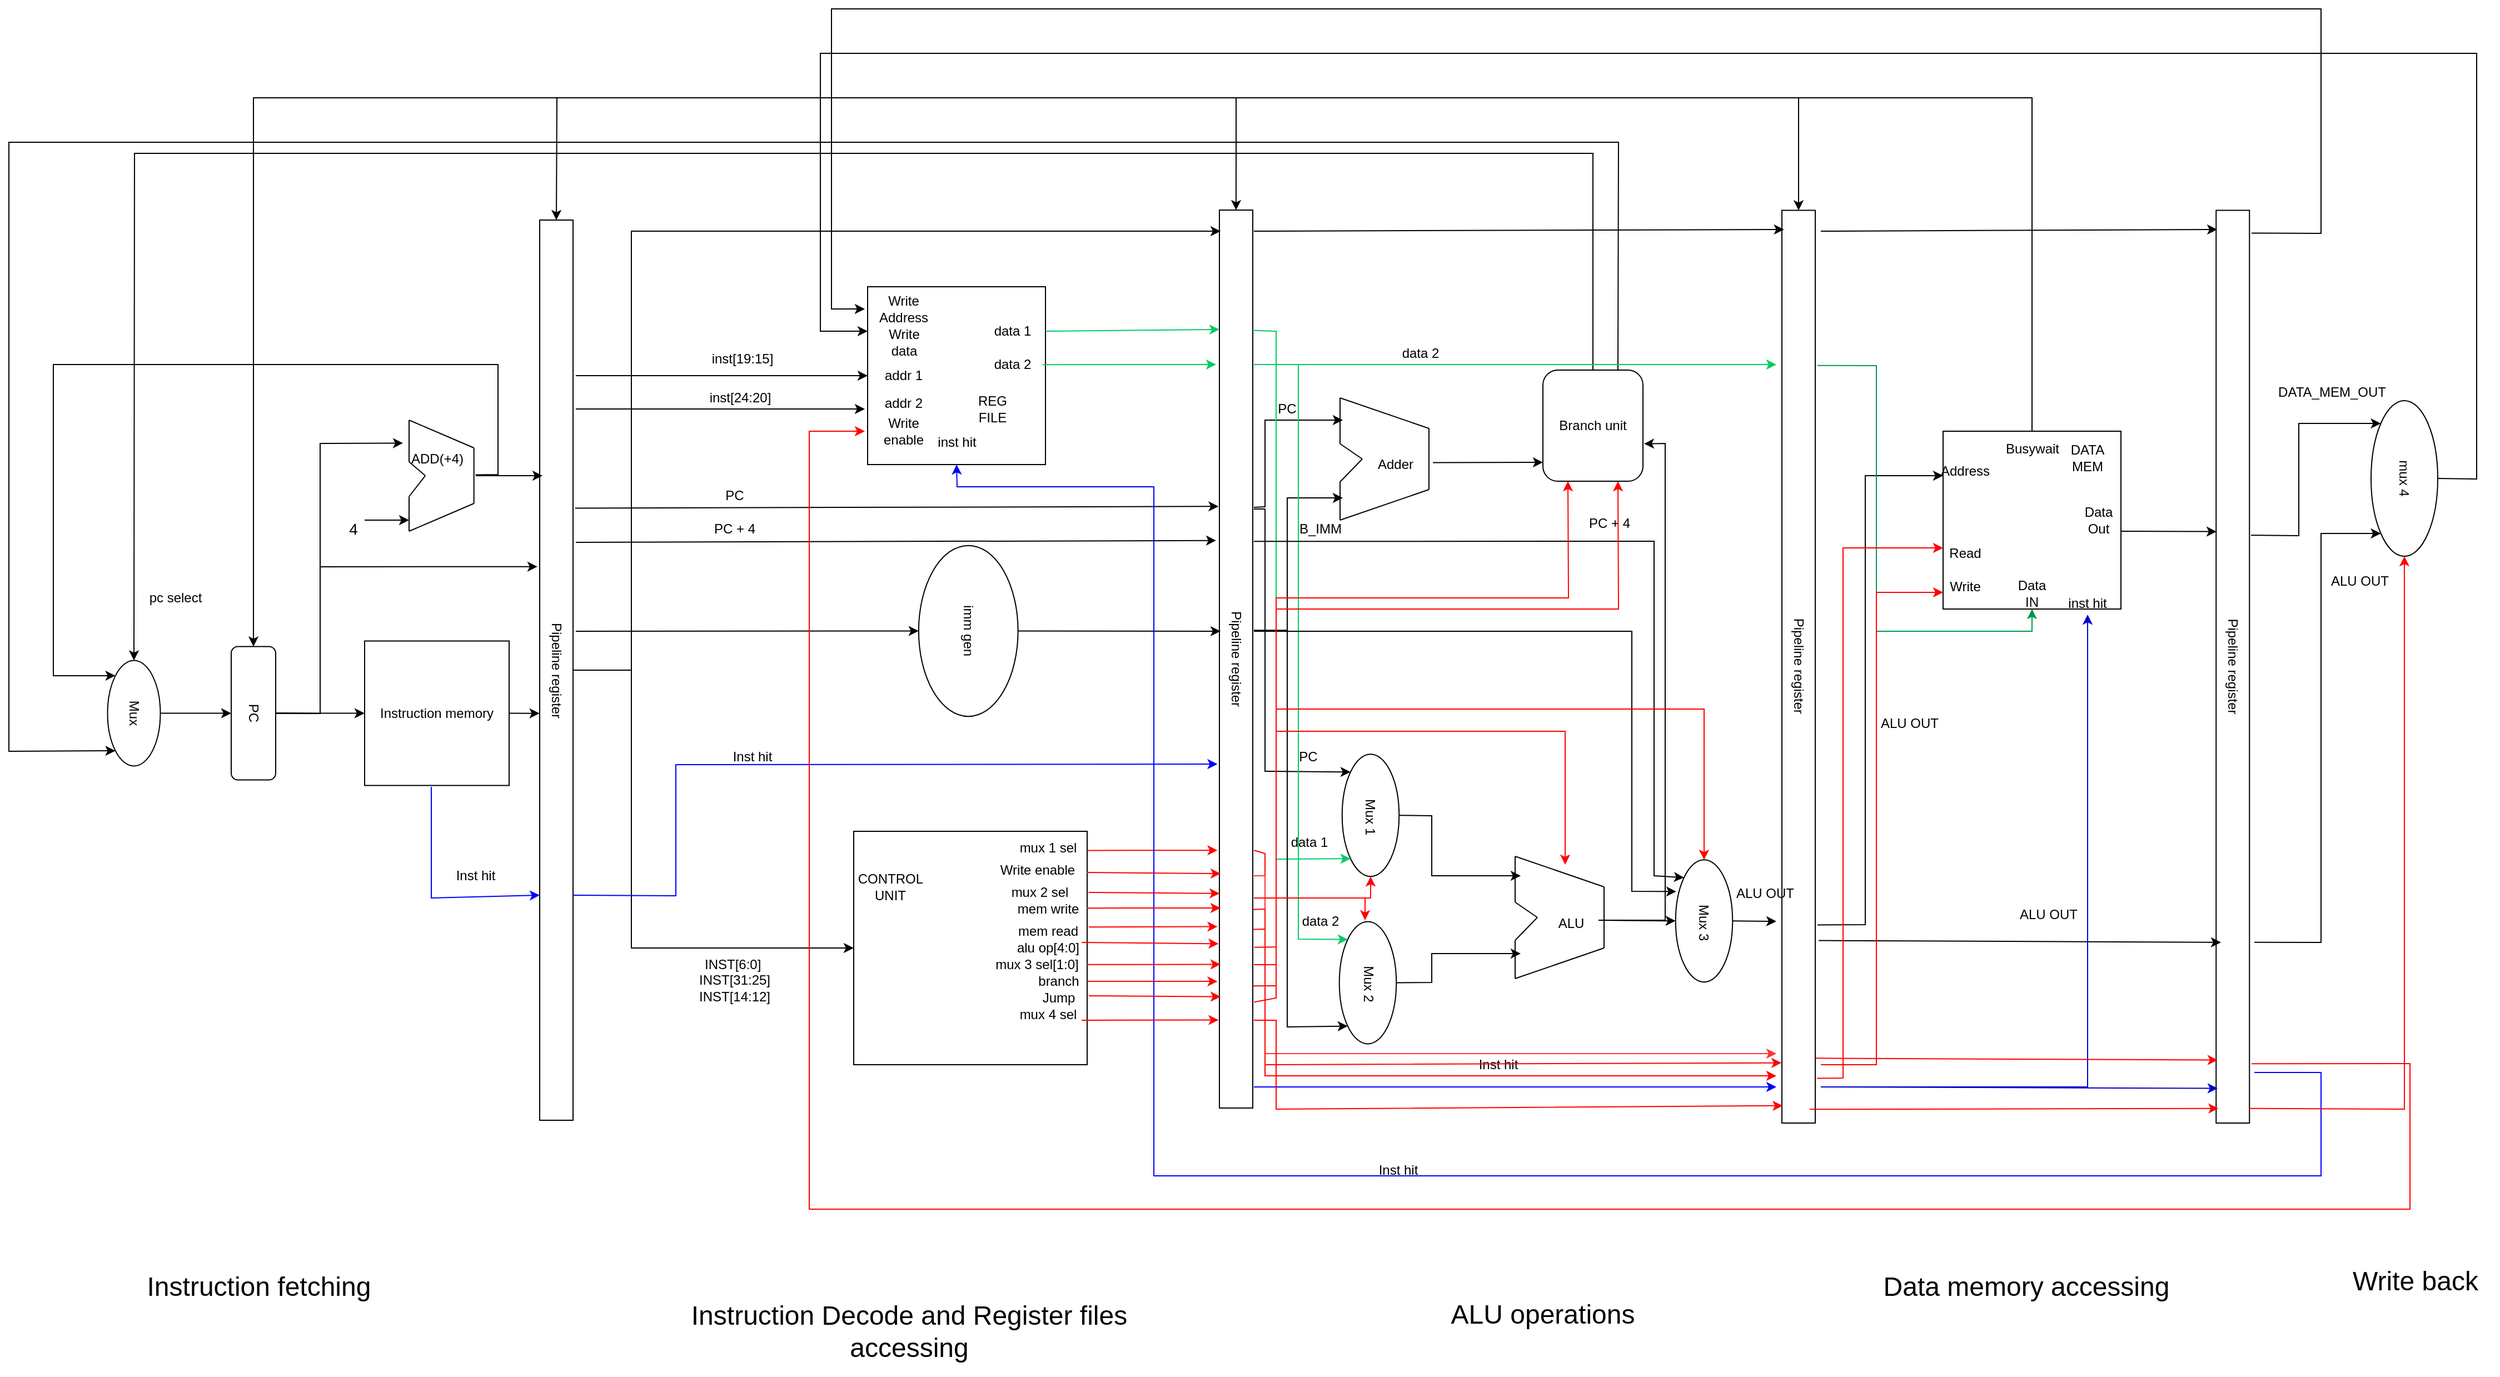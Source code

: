 <mxfile version="21.1.2" type="device">
  <diagram id="JxTKnqZXV-JEExH2jW5i" name="Page-1">
    <mxGraphModel dx="2368" dy="2940" grid="1" gridSize="10" guides="1" tooltips="1" connect="1" arrows="1" fold="1" page="1" pageScale="1" pageWidth="850" pageHeight="1100" math="0" shadow="0">
      <root>
        <mxCell id="0" />
        <mxCell id="1" parent="0" />
        <mxCell id="GBHFo6_GL_KCDXs9P--l-236" value="" style="endArrow=classic;html=1;rounded=0;entryX=0.713;entryY=1.058;entryDx=0;entryDy=0;entryPerimeter=0;exitX=1.003;exitY=0.082;exitDx=0;exitDy=0;exitPerimeter=0;strokeColor=#FF0000;" edge="1" parent="1" source="GBHFo6_GL_KCDXs9P--l-93" target="GBHFo6_GL_KCDXs9P--l-29">
          <mxGeometry width="50" height="50" relative="1" as="geometry">
            <mxPoint x="420" y="-670" as="sourcePoint" />
            <mxPoint x="470" y="-720" as="targetPoint" />
          </mxGeometry>
        </mxCell>
        <mxCell id="GBHFo6_GL_KCDXs9P--l-1" value="Mux" style="ellipse;whiteSpace=wrap;html=1;rotation=90;" vertex="1" parent="1">
          <mxGeometry x="-495" y="-750" width="95" height="47.5" as="geometry" />
        </mxCell>
        <mxCell id="GBHFo6_GL_KCDXs9P--l-2" value="PC" style="rounded=1;whiteSpace=wrap;html=1;rotation=90;" vertex="1" parent="1">
          <mxGeometry x="-400" y="-746.25" width="120" height="40" as="geometry" />
        </mxCell>
        <mxCell id="GBHFo6_GL_KCDXs9P--l-3" value="" style="group;" vertex="1" connectable="0" parent="1">
          <mxGeometry x="-200" y="-990" width="70.003" height="100" as="geometry" />
        </mxCell>
        <mxCell id="GBHFo6_GL_KCDXs9P--l-4" value="" style="endArrow=none;html=1;" edge="1" parent="GBHFo6_GL_KCDXs9P--l-3">
          <mxGeometry width="50" height="50" relative="1" as="geometry">
            <mxPoint x="58.333" y="75" as="sourcePoint" />
            <mxPoint x="58.333" y="25" as="targetPoint" />
          </mxGeometry>
        </mxCell>
        <mxCell id="GBHFo6_GL_KCDXs9P--l-5" value="" style="endArrow=none;html=1;" edge="1" parent="GBHFo6_GL_KCDXs9P--l-3">
          <mxGeometry width="50" height="50" relative="1" as="geometry">
            <mxPoint as="sourcePoint" />
            <mxPoint x="58.333" y="25" as="targetPoint" />
          </mxGeometry>
        </mxCell>
        <mxCell id="GBHFo6_GL_KCDXs9P--l-6" value="" style="endArrow=none;html=1;" edge="1" parent="GBHFo6_GL_KCDXs9P--l-3">
          <mxGeometry width="50" height="50" relative="1" as="geometry">
            <mxPoint y="100" as="sourcePoint" />
            <mxPoint x="58.333" y="75" as="targetPoint" />
          </mxGeometry>
        </mxCell>
        <mxCell id="GBHFo6_GL_KCDXs9P--l-7" value="" style="endArrow=none;html=1;" edge="1" parent="GBHFo6_GL_KCDXs9P--l-3">
          <mxGeometry width="50" height="50" relative="1" as="geometry">
            <mxPoint y="37.5" as="sourcePoint" />
            <mxPoint as="targetPoint" />
          </mxGeometry>
        </mxCell>
        <mxCell id="GBHFo6_GL_KCDXs9P--l-8" value="" style="endArrow=none;html=1;" edge="1" parent="GBHFo6_GL_KCDXs9P--l-3">
          <mxGeometry width="50" height="50" relative="1" as="geometry">
            <mxPoint y="100" as="sourcePoint" />
            <mxPoint y="68.75" as="targetPoint" />
          </mxGeometry>
        </mxCell>
        <mxCell id="GBHFo6_GL_KCDXs9P--l-9" value="" style="endArrow=none;html=1;" edge="1" parent="GBHFo6_GL_KCDXs9P--l-3">
          <mxGeometry width="50" height="50" relative="1" as="geometry">
            <mxPoint y="68.75" as="sourcePoint" />
            <mxPoint x="14.583" y="50" as="targetPoint" />
          </mxGeometry>
        </mxCell>
        <mxCell id="GBHFo6_GL_KCDXs9P--l-10" value="" style="endArrow=none;html=1;" edge="1" parent="GBHFo6_GL_KCDXs9P--l-3">
          <mxGeometry width="50" height="50" relative="1" as="geometry">
            <mxPoint y="37.5" as="sourcePoint" />
            <mxPoint x="14.583" y="50" as="targetPoint" />
          </mxGeometry>
        </mxCell>
        <mxCell id="GBHFo6_GL_KCDXs9P--l-11" value="ADD(+4)" style="text;html=1;align=center;verticalAlign=middle;resizable=0;points=[];autosize=1;strokeColor=none;" vertex="1" parent="GBHFo6_GL_KCDXs9P--l-3">
          <mxGeometry x="-9.997" y="20" width="70" height="30" as="geometry" />
        </mxCell>
        <mxCell id="GBHFo6_GL_KCDXs9P--l-12" value="Instruction memory" style="whiteSpace=wrap;html=1;aspect=fixed;" vertex="1" parent="1">
          <mxGeometry x="-240" y="-791.25" width="130" height="130" as="geometry" />
        </mxCell>
        <mxCell id="GBHFo6_GL_KCDXs9P--l-15" value="" style="whiteSpace=wrap;html=1;aspect=fixed;" vertex="1" parent="1">
          <mxGeometry x="212.5" y="-1110" width="160" height="160" as="geometry" />
        </mxCell>
        <mxCell id="GBHFo6_GL_KCDXs9P--l-16" value="Write Address" style="text;html=1;strokeColor=none;fillColor=none;align=center;verticalAlign=middle;whiteSpace=wrap;" vertex="1" parent="1">
          <mxGeometry x="225" y="-1100" width="40" height="20" as="geometry" />
        </mxCell>
        <mxCell id="GBHFo6_GL_KCDXs9P--l-17" value="addr 1&lt;span style=&quot;color: rgba(0 , 0 , 0 , 0) ; font-family: monospace ; font-size: 0px&quot;&gt;%3CmxGraphModel%3E%3Croot%3E%3CmxCell%20id%3D%220%22%2F%3E%3CmxCell%20id%3D%221%22%20parent%3D%220%22%2F%3E%3CmxCell%20id%3D%222%22%20value%3D%22Write%20Address%22%20style%3D%22text%3Bhtml%3D1%3BstrokeColor%3Dnone%3BfillColor%3Dnone%3Balign%3Dcenter%3BverticalAlign%3Dmiddle%3BwhiteSpace%3Dwrap%3Brounded%3D0%3B%22%20vertex%3D%221%22%20parent%3D%221%22%3E%3CmxGeometry%20x%3D%22310%22%20y%3D%22190%22%20width%3D%2240%22%20height%3D%2220%22%20as%3D%22geometry%22%2F%3E%3C%2FmxCell%3E%3C%2Froot%3E%3C%2FmxGraphModel%3E&lt;/span&gt;" style="text;html=1;strokeColor=none;fillColor=none;align=center;verticalAlign=middle;whiteSpace=wrap;" vertex="1" parent="1">
          <mxGeometry x="225" y="-1040" width="40" height="20" as="geometry" />
        </mxCell>
        <mxCell id="GBHFo6_GL_KCDXs9P--l-18" value="addr 2" style="text;html=1;strokeColor=none;fillColor=none;align=center;verticalAlign=middle;whiteSpace=wrap;" vertex="1" parent="1">
          <mxGeometry x="225" y="-1015" width="40" height="20" as="geometry" />
        </mxCell>
        <mxCell id="GBHFo6_GL_KCDXs9P--l-19" value="Write enable" style="text;html=1;strokeColor=none;fillColor=none;align=center;verticalAlign=middle;whiteSpace=wrap;" vertex="1" parent="1">
          <mxGeometry x="225" y="-990" width="40" height="20" as="geometry" />
        </mxCell>
        <mxCell id="GBHFo6_GL_KCDXs9P--l-20" value="data 1" style="text;html=1;strokeColor=none;fillColor=none;align=center;verticalAlign=middle;whiteSpace=wrap;" vertex="1" parent="1">
          <mxGeometry x="322.5" y="-1080" width="40" height="20" as="geometry" />
        </mxCell>
        <mxCell id="GBHFo6_GL_KCDXs9P--l-21" value="data 2" style="text;html=1;strokeColor=none;fillColor=none;align=center;verticalAlign=middle;whiteSpace=wrap;" vertex="1" parent="1">
          <mxGeometry x="322.5" y="-1050" width="40" height="20" as="geometry" />
        </mxCell>
        <mxCell id="GBHFo6_GL_KCDXs9P--l-22" value="Write data" style="text;html=1;strokeColor=none;fillColor=none;align=center;verticalAlign=middle;whiteSpace=wrap;" vertex="1" parent="1">
          <mxGeometry x="222.5" y="-1070" width="45" height="20" as="geometry" />
        </mxCell>
        <mxCell id="GBHFo6_GL_KCDXs9P--l-23" value="REG FILE" style="text;html=1;strokeColor=none;fillColor=none;align=center;verticalAlign=middle;whiteSpace=wrap;" vertex="1" parent="1">
          <mxGeometry x="305" y="-1010" width="40" height="20" as="geometry" />
        </mxCell>
        <mxCell id="GBHFo6_GL_KCDXs9P--l-24" value="inst hit" style="text;html=1;strokeColor=none;fillColor=none;align=center;verticalAlign=middle;whiteSpace=wrap;rounded=0;" vertex="1" parent="1">
          <mxGeometry x="272.5" y="-980" width="40" height="20" as="geometry" />
        </mxCell>
        <mxCell id="GBHFo6_GL_KCDXs9P--l-25" value="imm gen" style="ellipse;whiteSpace=wrap;html=1;rotation=90;" vertex="1" parent="1">
          <mxGeometry x="226.25" y="-845" width="153.75" height="89.39" as="geometry" />
        </mxCell>
        <mxCell id="GBHFo6_GL_KCDXs9P--l-26" value="Pipeline register" style="whiteSpace=wrap;html=1;rotation=90;" vertex="1" parent="1">
          <mxGeometry x="-472.5" y="-780" width="810" height="30" as="geometry" />
        </mxCell>
        <mxCell id="GBHFo6_GL_KCDXs9P--l-29" value="Pipeline register" style="whiteSpace=wrap;html=1;rotation=90;" vertex="1" parent="1">
          <mxGeometry x="140" y="-790" width="807.96" height="30" as="geometry" />
        </mxCell>
        <mxCell id="GBHFo6_GL_KCDXs9P--l-42" value="&amp;nbsp;Mux 2" style="ellipse;whiteSpace=wrap;html=1;rotation=90;" vertex="1" parent="1">
          <mxGeometry x="607.495" y="-509.365" width="110" height="51.25" as="geometry" />
        </mxCell>
        <mxCell id="GBHFo6_GL_KCDXs9P--l-43" value="&amp;nbsp;Mux 1" style="ellipse;whiteSpace=wrap;html=1;rotation=90;" vertex="1" parent="1">
          <mxGeometry x="610.005" y="-659.995" width="110" height="51.25" as="geometry" />
        </mxCell>
        <mxCell id="GBHFo6_GL_KCDXs9P--l-45" value="&amp;nbsp;Mux 3" style="ellipse;whiteSpace=wrap;html=1;rotation=90;" vertex="1" parent="1">
          <mxGeometry x="909.995" y="-565.005" width="110" height="51.25" as="geometry" />
        </mxCell>
        <mxCell id="GBHFo6_GL_KCDXs9P--l-46" value="" style="group;" vertex="1" connectable="0" parent="1">
          <mxGeometry x="637.49" y="-1010" width="80" height="117.5" as="geometry" />
        </mxCell>
        <mxCell id="GBHFo6_GL_KCDXs9P--l-47" value="" style="endArrow=none;html=1;" edge="1" parent="GBHFo6_GL_KCDXs9P--l-46">
          <mxGeometry width="50" height="50" relative="1" as="geometry">
            <mxPoint x="80" y="82.5" as="sourcePoint" />
            <mxPoint x="80" y="27.5" as="targetPoint" />
          </mxGeometry>
        </mxCell>
        <mxCell id="GBHFo6_GL_KCDXs9P--l-48" value="" style="endArrow=none;html=1;" edge="1" parent="GBHFo6_GL_KCDXs9P--l-46">
          <mxGeometry width="50" height="50" relative="1" as="geometry">
            <mxPoint as="sourcePoint" />
            <mxPoint x="80" y="27.5" as="targetPoint" />
          </mxGeometry>
        </mxCell>
        <mxCell id="GBHFo6_GL_KCDXs9P--l-49" value="" style="endArrow=none;html=1;" edge="1" parent="GBHFo6_GL_KCDXs9P--l-46">
          <mxGeometry width="50" height="50" relative="1" as="geometry">
            <mxPoint y="110" as="sourcePoint" />
            <mxPoint x="80" y="82.5" as="targetPoint" />
          </mxGeometry>
        </mxCell>
        <mxCell id="GBHFo6_GL_KCDXs9P--l-50" value="" style="endArrow=none;html=1;" edge="1" parent="GBHFo6_GL_KCDXs9P--l-46">
          <mxGeometry width="50" height="50" relative="1" as="geometry">
            <mxPoint y="41.25" as="sourcePoint" />
            <mxPoint as="targetPoint" />
          </mxGeometry>
        </mxCell>
        <mxCell id="GBHFo6_GL_KCDXs9P--l-51" value="" style="endArrow=none;html=1;" edge="1" parent="GBHFo6_GL_KCDXs9P--l-46">
          <mxGeometry width="50" height="50" relative="1" as="geometry">
            <mxPoint y="110" as="sourcePoint" />
            <mxPoint y="75.625" as="targetPoint" />
          </mxGeometry>
        </mxCell>
        <mxCell id="GBHFo6_GL_KCDXs9P--l-52" value="" style="endArrow=none;html=1;" edge="1" parent="GBHFo6_GL_KCDXs9P--l-46">
          <mxGeometry width="50" height="50" relative="1" as="geometry">
            <mxPoint y="75.625" as="sourcePoint" />
            <mxPoint x="20" y="55" as="targetPoint" />
          </mxGeometry>
        </mxCell>
        <mxCell id="GBHFo6_GL_KCDXs9P--l-53" value="" style="endArrow=none;html=1;" edge="1" parent="GBHFo6_GL_KCDXs9P--l-46">
          <mxGeometry width="50" height="50" relative="1" as="geometry">
            <mxPoint y="41.25" as="sourcePoint" />
            <mxPoint x="20" y="55" as="targetPoint" />
          </mxGeometry>
        </mxCell>
        <mxCell id="GBHFo6_GL_KCDXs9P--l-54" value="Adder" style="text;html=1;align=center;verticalAlign=middle;resizable=0;points=[];autosize=1;strokeColor=none;" vertex="1" parent="GBHFo6_GL_KCDXs9P--l-46">
          <mxGeometry x="20" y="45" width="60" height="30" as="geometry" />
        </mxCell>
        <mxCell id="GBHFo6_GL_KCDXs9P--l-56" value="Branch unit" style="rounded=1;whiteSpace=wrap;html=1;" vertex="1" parent="1">
          <mxGeometry x="820" y="-1035" width="90" height="100" as="geometry" />
        </mxCell>
        <mxCell id="GBHFo6_GL_KCDXs9P--l-57" value="Pipeline register" style="whiteSpace=wrap;html=1;rotation=90;" vertex="1" parent="1">
          <mxGeometry x="639.38" y="-783.13" width="821.25" height="30" as="geometry" />
        </mxCell>
        <mxCell id="GBHFo6_GL_KCDXs9P--l-58" value="" style="group" vertex="1" connectable="0" parent="1">
          <mxGeometry x="1180" y="-980" width="160" height="165" as="geometry" />
        </mxCell>
        <mxCell id="GBHFo6_GL_KCDXs9P--l-59" value="&lt;span style=&quot;color: rgba(0 , 0 , 0 , 0) ; font-family: monospace ; font-size: 0px&quot;&gt;%3CmxGraphModel%3E%3Croot%3E%3CmxCell%20id%3D%220%22%2F%3E%3CmxCell%20id%3D%221%22%20parent%3D%220%22%2F%3E%3CmxCell%20id%3D%222%22%20value%3D%22Addr%22%20style%3D%22text%3Bhtml%3D1%3BstrokeColor%3Dnone%3BfillColor%3Dnone%3Balign%3Dcenter%3BverticalAlign%3Dmiddle%3BwhiteSpace%3Dwrap%3Brounded%3D0%3B%22%20vertex%3D%221%22%20parent%3D%221%22%3E%3CmxGeometry%20x%3D%22330%22%20y%3D%22440%22%20width%3D%2240%22%20height%3D%2220%22%20as%3D%22geometry%22%2F%3E%3C%2FmxCell%3E%3C%2Froot%3E%3C%2FmxGraphModel%3E&lt;/span&gt;" style="whiteSpace=wrap;html=1;aspect=fixed;" vertex="1" parent="GBHFo6_GL_KCDXs9P--l-58">
          <mxGeometry width="160" height="160" as="geometry" />
        </mxCell>
        <mxCell id="GBHFo6_GL_KCDXs9P--l-60" value="Address" style="text;html=1;strokeColor=none;fillColor=none;align=center;verticalAlign=middle;whiteSpace=wrap;" vertex="1" parent="GBHFo6_GL_KCDXs9P--l-58">
          <mxGeometry y="25.62" width="40" height="20" as="geometry" />
        </mxCell>
        <mxCell id="GBHFo6_GL_KCDXs9P--l-61" value="Read" style="text;html=1;strokeColor=none;fillColor=none;align=center;verticalAlign=middle;whiteSpace=wrap;" vertex="1" parent="GBHFo6_GL_KCDXs9P--l-58">
          <mxGeometry y="100" width="40" height="20" as="geometry" />
        </mxCell>
        <mxCell id="GBHFo6_GL_KCDXs9P--l-62" value="Write" style="text;html=1;strokeColor=none;fillColor=none;align=center;verticalAlign=middle;whiteSpace=wrap;" vertex="1" parent="GBHFo6_GL_KCDXs9P--l-58">
          <mxGeometry y="130" width="40" height="20" as="geometry" />
        </mxCell>
        <mxCell id="GBHFo6_GL_KCDXs9P--l-63" value="Data Out" style="text;html=1;strokeColor=none;fillColor=none;align=center;verticalAlign=middle;whiteSpace=wrap;" vertex="1" parent="GBHFo6_GL_KCDXs9P--l-58">
          <mxGeometry x="120" y="70" width="40" height="20" as="geometry" />
        </mxCell>
        <mxCell id="GBHFo6_GL_KCDXs9P--l-64" value="Data IN" style="text;html=1;strokeColor=none;fillColor=none;align=center;verticalAlign=middle;whiteSpace=wrap;" vertex="1" parent="GBHFo6_GL_KCDXs9P--l-58">
          <mxGeometry x="60" y="135.62" width="40" height="20" as="geometry" />
        </mxCell>
        <mxCell id="GBHFo6_GL_KCDXs9P--l-65" value="DATA MEM" style="text;html=1;strokeColor=none;fillColor=none;align=center;verticalAlign=middle;whiteSpace=wrap;" vertex="1" parent="GBHFo6_GL_KCDXs9P--l-58">
          <mxGeometry x="110" y="14.37" width="40" height="20" as="geometry" />
        </mxCell>
        <mxCell id="GBHFo6_GL_KCDXs9P--l-66" value="Busywait" style="text;html=1;align=center;verticalAlign=middle;resizable=0;points=[];autosize=1;strokeColor=none;" vertex="1" parent="GBHFo6_GL_KCDXs9P--l-58">
          <mxGeometry x="50" y="5.62" width="60" height="20" as="geometry" />
        </mxCell>
        <mxCell id="GBHFo6_GL_KCDXs9P--l-67" value="inst hit" style="text;html=1;strokeColor=none;fillColor=none;align=center;verticalAlign=middle;whiteSpace=wrap;rounded=0;" vertex="1" parent="GBHFo6_GL_KCDXs9P--l-58">
          <mxGeometry x="110" y="145" width="40" height="20" as="geometry" />
        </mxCell>
        <mxCell id="GBHFo6_GL_KCDXs9P--l-69" value="Pipeline register" style="whiteSpace=wrap;html=1;rotation=90;" vertex="1" parent="1">
          <mxGeometry x="1030.0" y="-783.13" width="821.25" height="30" as="geometry" />
        </mxCell>
        <mxCell id="GBHFo6_GL_KCDXs9P--l-70" value="mux 4" style="ellipse;whiteSpace=wrap;html=1;rotation=90;" vertex="1" parent="1">
          <mxGeometry x="1525" y="-967.5" width="140" height="60" as="geometry" />
        </mxCell>
        <mxCell id="GBHFo6_GL_KCDXs9P--l-74" value="" style="endArrow=classic;html=1;rounded=0;entryX=0;entryY=1;entryDx=0;entryDy=0;exitX=0.996;exitY=0.976;exitDx=0;exitDy=0;exitPerimeter=0;" edge="1" parent="1" source="GBHFo6_GL_KCDXs9P--l-11" target="GBHFo6_GL_KCDXs9P--l-1">
          <mxGeometry width="50" height="50" relative="1" as="geometry">
            <mxPoint x="-520" y="-1040" as="sourcePoint" />
            <mxPoint x="-340" y="-820" as="targetPoint" />
            <Array as="points">
              <mxPoint x="-120" y="-941" />
              <mxPoint x="-120" y="-1040" />
              <mxPoint x="-520" y="-1040" />
              <mxPoint x="-520" y="-760" />
            </Array>
          </mxGeometry>
        </mxCell>
        <mxCell id="GBHFo6_GL_KCDXs9P--l-76" value="" style="endArrow=classic;html=1;rounded=0;exitX=0.5;exitY=0;exitDx=0;exitDy=0;entryX=0.5;entryY=1;entryDx=0;entryDy=0;" edge="1" parent="1" source="GBHFo6_GL_KCDXs9P--l-1" target="GBHFo6_GL_KCDXs9P--l-2">
          <mxGeometry width="50" height="50" relative="1" as="geometry">
            <mxPoint x="-80" y="-770" as="sourcePoint" />
            <mxPoint x="-30" y="-820" as="targetPoint" />
          </mxGeometry>
        </mxCell>
        <mxCell id="GBHFo6_GL_KCDXs9P--l-77" value="" style="endArrow=classic;html=1;rounded=0;exitX=0.5;exitY=0;exitDx=0;exitDy=0;entryX=0;entryY=0.5;entryDx=0;entryDy=0;" edge="1" parent="1" source="GBHFo6_GL_KCDXs9P--l-2" target="GBHFo6_GL_KCDXs9P--l-12">
          <mxGeometry width="50" height="50" relative="1" as="geometry">
            <mxPoint x="-80" y="-770" as="sourcePoint" />
            <mxPoint x="-30" y="-820" as="targetPoint" />
          </mxGeometry>
        </mxCell>
        <mxCell id="GBHFo6_GL_KCDXs9P--l-78" value="" style="endArrow=classic;html=1;rounded=0;entryX=0.065;entryY=0.024;entryDx=0;entryDy=0;entryPerimeter=0;exitX=0.5;exitY=0;exitDx=0;exitDy=0;" edge="1" parent="1" source="GBHFo6_GL_KCDXs9P--l-2" target="GBHFo6_GL_KCDXs9P--l-11">
          <mxGeometry width="50" height="50" relative="1" as="geometry">
            <mxPoint x="-280" y="-730" as="sourcePoint" />
            <mxPoint y="-820" as="targetPoint" />
            <Array as="points">
              <mxPoint x="-280" y="-726" />
              <mxPoint x="-280" y="-969" />
            </Array>
          </mxGeometry>
        </mxCell>
        <mxCell id="GBHFo6_GL_KCDXs9P--l-79" value="" style="endArrow=classic;html=1;rounded=0;" edge="1" parent="1">
          <mxGeometry width="50" height="50" relative="1" as="geometry">
            <mxPoint x="-240" y="-900" as="sourcePoint" />
            <mxPoint x="-200" y="-900" as="targetPoint" />
          </mxGeometry>
        </mxCell>
        <mxCell id="GBHFo6_GL_KCDXs9P--l-80" value="&lt;font style=&quot;font-size: 14px;&quot;&gt;4&lt;/font&gt;" style="text;html=1;strokeColor=none;fillColor=none;align=center;verticalAlign=middle;whiteSpace=wrap;rounded=0;" vertex="1" parent="1">
          <mxGeometry x="-280" y="-907.5" width="60" height="30" as="geometry" />
        </mxCell>
        <mxCell id="GBHFo6_GL_KCDXs9P--l-91" value="Inst hit" style="text;html=1;strokeColor=none;fillColor=none;align=center;verticalAlign=middle;whiteSpace=wrap;rounded=0;" vertex="1" parent="1">
          <mxGeometry x="-170" y="-595" width="60" height="30" as="geometry" />
        </mxCell>
        <UserObject label="" link="free.stulive.com" id="GBHFo6_GL_KCDXs9P--l-93">
          <mxCell style="whiteSpace=wrap;html=1;aspect=fixed;" vertex="1" parent="1">
            <mxGeometry x="200" y="-620" width="210" height="210" as="geometry" />
          </mxCell>
        </UserObject>
        <mxCell id="GBHFo6_GL_KCDXs9P--l-94" value="alu op[4:0]" style="text;html=1;strokeColor=none;fillColor=none;align=center;verticalAlign=middle;whiteSpace=wrap;" vertex="1" parent="1">
          <mxGeometry x="345" y="-525" width="60.0" height="20" as="geometry" />
        </mxCell>
        <mxCell id="GBHFo6_GL_KCDXs9P--l-95" value="mem write" style="text;html=1;strokeColor=none;fillColor=none;align=center;verticalAlign=middle;whiteSpace=wrap;" vertex="1" parent="1">
          <mxGeometry x="345" y="-560" width="60.0" height="20" as="geometry" />
        </mxCell>
        <mxCell id="GBHFo6_GL_KCDXs9P--l-96" value="mem read" style="text;html=1;strokeColor=none;fillColor=none;align=center;verticalAlign=middle;whiteSpace=wrap;" vertex="1" parent="1">
          <mxGeometry x="345" y="-540" width="60.0" height="20" as="geometry" />
        </mxCell>
        <mxCell id="GBHFo6_GL_KCDXs9P--l-97" value="branch" style="text;html=1;strokeColor=none;fillColor=none;align=center;verticalAlign=middle;whiteSpace=wrap;" vertex="1" parent="1">
          <mxGeometry x="337.5" y="-495" width="92.5" height="20" as="geometry" />
        </mxCell>
        <mxCell id="GBHFo6_GL_KCDXs9P--l-98" value="CONTROL UNIT" style="text;html=1;strokeColor=none;fillColor=none;align=center;verticalAlign=middle;whiteSpace=wrap;" vertex="1" parent="1">
          <mxGeometry x="202.5" y="-580" width="60.0" height="20" as="geometry" />
        </mxCell>
        <mxCell id="GBHFo6_GL_KCDXs9P--l-100" value="mux 4 sel" style="text;html=1;strokeColor=none;fillColor=none;align=center;verticalAlign=middle;whiteSpace=wrap;" vertex="1" parent="1">
          <mxGeometry x="345" y="-465" width="60.0" height="20" as="geometry" />
        </mxCell>
        <mxCell id="GBHFo6_GL_KCDXs9P--l-101" value="Write enable" style="text;html=1;strokeColor=none;fillColor=none;align=center;verticalAlign=middle;whiteSpace=wrap;" vertex="1" parent="1">
          <mxGeometry x="328.75" y="-595" width="72.5" height="20" as="geometry" />
        </mxCell>
        <mxCell id="GBHFo6_GL_KCDXs9P--l-102" value="mux 2 sel" style="text;html=1;strokeColor=none;fillColor=none;align=center;verticalAlign=middle;whiteSpace=wrap;" vertex="1" parent="1">
          <mxGeometry x="322.5" y="-575" width="88.75" height="20" as="geometry" />
        </mxCell>
        <mxCell id="GBHFo6_GL_KCDXs9P--l-103" value="mux 3 sel[1:0]" style="text;html=1;strokeColor=none;fillColor=none;align=center;verticalAlign=middle;whiteSpace=wrap;" vertex="1" parent="1">
          <mxGeometry x="325" y="-510" width="80" height="20" as="geometry" />
        </mxCell>
        <mxCell id="GBHFo6_GL_KCDXs9P--l-105" value="mux 1 sel" style="text;html=1;strokeColor=none;fillColor=none;align=center;verticalAlign=middle;whiteSpace=wrap;" vertex="1" parent="1">
          <mxGeometry x="345" y="-615" width="60.0" height="20" as="geometry" />
        </mxCell>
        <mxCell id="GBHFo6_GL_KCDXs9P--l-106" value="Jump" style="text;html=1;strokeColor=none;fillColor=none;align=center;verticalAlign=middle;whiteSpace=wrap;" vertex="1" parent="1">
          <mxGeometry x="337.5" y="-480" width="92.5" height="20" as="geometry" />
        </mxCell>
        <mxCell id="GBHFo6_GL_KCDXs9P--l-107" value="" style="group;" vertex="1" connectable="0" parent="1">
          <mxGeometry x="795" y="-597.5" width="80" height="117.5" as="geometry" />
        </mxCell>
        <mxCell id="GBHFo6_GL_KCDXs9P--l-108" value="" style="endArrow=none;html=1;" edge="1" parent="GBHFo6_GL_KCDXs9P--l-107">
          <mxGeometry width="50" height="50" relative="1" as="geometry">
            <mxPoint x="80" y="82.5" as="sourcePoint" />
            <mxPoint x="80" y="27.5" as="targetPoint" />
          </mxGeometry>
        </mxCell>
        <mxCell id="GBHFo6_GL_KCDXs9P--l-109" value="" style="endArrow=none;html=1;" edge="1" parent="GBHFo6_GL_KCDXs9P--l-107">
          <mxGeometry width="50" height="50" relative="1" as="geometry">
            <mxPoint as="sourcePoint" />
            <mxPoint x="80" y="27.5" as="targetPoint" />
          </mxGeometry>
        </mxCell>
        <mxCell id="GBHFo6_GL_KCDXs9P--l-110" value="" style="endArrow=none;html=1;" edge="1" parent="GBHFo6_GL_KCDXs9P--l-107">
          <mxGeometry width="50" height="50" relative="1" as="geometry">
            <mxPoint y="110" as="sourcePoint" />
            <mxPoint x="80" y="82.5" as="targetPoint" />
          </mxGeometry>
        </mxCell>
        <mxCell id="GBHFo6_GL_KCDXs9P--l-111" value="" style="endArrow=none;html=1;" edge="1" parent="GBHFo6_GL_KCDXs9P--l-107">
          <mxGeometry width="50" height="50" relative="1" as="geometry">
            <mxPoint y="41.25" as="sourcePoint" />
            <mxPoint as="targetPoint" />
          </mxGeometry>
        </mxCell>
        <mxCell id="GBHFo6_GL_KCDXs9P--l-112" value="" style="endArrow=none;html=1;" edge="1" parent="GBHFo6_GL_KCDXs9P--l-107">
          <mxGeometry width="50" height="50" relative="1" as="geometry">
            <mxPoint y="110" as="sourcePoint" />
            <mxPoint y="75.625" as="targetPoint" />
          </mxGeometry>
        </mxCell>
        <mxCell id="GBHFo6_GL_KCDXs9P--l-113" value="" style="endArrow=none;html=1;" edge="1" parent="GBHFo6_GL_KCDXs9P--l-107">
          <mxGeometry width="50" height="50" relative="1" as="geometry">
            <mxPoint y="75.625" as="sourcePoint" />
            <mxPoint x="20" y="55" as="targetPoint" />
          </mxGeometry>
        </mxCell>
        <mxCell id="GBHFo6_GL_KCDXs9P--l-114" value="" style="endArrow=none;html=1;" edge="1" parent="GBHFo6_GL_KCDXs9P--l-107">
          <mxGeometry width="50" height="50" relative="1" as="geometry">
            <mxPoint y="41.25" as="sourcePoint" />
            <mxPoint x="20" y="55" as="targetPoint" />
          </mxGeometry>
        </mxCell>
        <mxCell id="GBHFo6_GL_KCDXs9P--l-115" value="ALU" style="text;html=1;align=center;verticalAlign=middle;resizable=0;points=[];autosize=1;strokeColor=none;" vertex="1" parent="GBHFo6_GL_KCDXs9P--l-107">
          <mxGeometry x="30" y="50" width="40" height="20" as="geometry" />
        </mxCell>
        <mxCell id="GBHFo6_GL_KCDXs9P--l-146" value="" style="endArrow=classic;html=1;rounded=0;exitX=0.75;exitY=0;exitDx=0;exitDy=0;entryX=1;entryY=1;entryDx=0;entryDy=0;" edge="1" parent="1" source="GBHFo6_GL_KCDXs9P--l-56" target="GBHFo6_GL_KCDXs9P--l-1">
          <mxGeometry width="50" height="50" relative="1" as="geometry">
            <mxPoint x="790" y="-780" as="sourcePoint" />
            <mxPoint x="-230" y="-1180" as="targetPoint" />
            <Array as="points">
              <mxPoint x="888" y="-1240" />
              <mxPoint x="-560" y="-1240" />
              <mxPoint x="-560" y="-692" />
            </Array>
          </mxGeometry>
        </mxCell>
        <mxCell id="GBHFo6_GL_KCDXs9P--l-148" value="" style="endArrow=classic;html=1;rounded=0;exitX=0.5;exitY=0;exitDx=0;exitDy=0;entryX=0;entryY=0.5;entryDx=0;entryDy=0;" edge="1" parent="1" source="GBHFo6_GL_KCDXs9P--l-56" target="GBHFo6_GL_KCDXs9P--l-1">
          <mxGeometry width="50" height="50" relative="1" as="geometry">
            <mxPoint x="410" y="-780" as="sourcePoint" />
            <mxPoint x="460" y="-830" as="targetPoint" />
            <Array as="points">
              <mxPoint x="865" y="-1230" />
              <mxPoint x="-447" y="-1230" />
            </Array>
          </mxGeometry>
        </mxCell>
        <mxCell id="GBHFo6_GL_KCDXs9P--l-149" value="pc select" style="text;html=1;strokeColor=none;fillColor=none;align=center;verticalAlign=middle;whiteSpace=wrap;rounded=0;" vertex="1" parent="1">
          <mxGeometry x="-440" y="-845" width="60" height="30" as="geometry" />
        </mxCell>
        <mxCell id="GBHFo6_GL_KCDXs9P--l-152" value="" style="endArrow=classic;html=1;rounded=0;exitX=0.5;exitY=0;exitDx=0;exitDy=0;entryX=0;entryY=0.5;entryDx=0;entryDy=0;" edge="1" parent="1" source="GBHFo6_GL_KCDXs9P--l-59" target="GBHFo6_GL_KCDXs9P--l-2">
          <mxGeometry width="50" height="50" relative="1" as="geometry">
            <mxPoint x="1110" y="-780" as="sourcePoint" />
            <mxPoint x="670" y="-1250" as="targetPoint" />
            <Array as="points">
              <mxPoint x="1260" y="-1280" />
              <mxPoint x="-340" y="-1280" />
            </Array>
          </mxGeometry>
        </mxCell>
        <mxCell id="GBHFo6_GL_KCDXs9P--l-157" value="" style="endArrow=classic;html=1;rounded=0;" edge="1" parent="1">
          <mxGeometry width="50" height="50" relative="1" as="geometry">
            <mxPoint x="-140" y="-940" as="sourcePoint" />
            <mxPoint x="-80" y="-940" as="targetPoint" />
          </mxGeometry>
        </mxCell>
        <mxCell id="GBHFo6_GL_KCDXs9P--l-158" value="" style="endArrow=classic;html=1;rounded=0;exitX=0.5;exitY=0;exitDx=0;exitDy=0;entryX=0.385;entryY=1.068;entryDx=0;entryDy=0;entryPerimeter=0;" edge="1" parent="1" source="GBHFo6_GL_KCDXs9P--l-2" target="GBHFo6_GL_KCDXs9P--l-26">
          <mxGeometry width="50" height="50" relative="1" as="geometry">
            <mxPoint x="-70" y="-830" as="sourcePoint" />
            <mxPoint x="-20" y="-880" as="targetPoint" />
            <Array as="points">
              <mxPoint x="-280" y="-726" />
              <mxPoint x="-280" y="-858" />
            </Array>
          </mxGeometry>
        </mxCell>
        <mxCell id="GBHFo6_GL_KCDXs9P--l-159" value="" style="endArrow=classic;html=1;rounded=0;exitX=1;exitY=0.5;exitDx=0;exitDy=0;entryX=0.548;entryY=1.005;entryDx=0;entryDy=0;entryPerimeter=0;" edge="1" parent="1" source="GBHFo6_GL_KCDXs9P--l-12" target="GBHFo6_GL_KCDXs9P--l-26">
          <mxGeometry width="50" height="50" relative="1" as="geometry">
            <mxPoint x="-70" y="-830" as="sourcePoint" />
            <mxPoint x="-20" y="-880" as="targetPoint" />
          </mxGeometry>
        </mxCell>
        <mxCell id="GBHFo6_GL_KCDXs9P--l-160" value="" style="endArrow=classic;html=1;rounded=0;entryX=0.5;entryY=0;entryDx=0;entryDy=0;" edge="1" parent="1">
          <mxGeometry width="50" height="50" relative="1" as="geometry">
            <mxPoint x="-67" y="-1280" as="sourcePoint" />
            <mxPoint x="-67.5" y="-1170" as="targetPoint" />
          </mxGeometry>
        </mxCell>
        <mxCell id="GBHFo6_GL_KCDXs9P--l-161" value="" style="endArrow=classic;html=1;rounded=0;exitX=0.5;exitY=0;exitDx=0;exitDy=0;entryX=0;entryY=0.5;entryDx=0;entryDy=0;" edge="1" parent="1" source="GBHFo6_GL_KCDXs9P--l-26" target="GBHFo6_GL_KCDXs9P--l-93">
          <mxGeometry width="50" height="50" relative="1" as="geometry">
            <mxPoint x="-70" y="-600" as="sourcePoint" />
            <mxPoint x="-20" y="-650" as="targetPoint" />
            <Array as="points">
              <mxPoint y="-765" />
              <mxPoint y="-515" />
            </Array>
          </mxGeometry>
        </mxCell>
        <mxCell id="GBHFo6_GL_KCDXs9P--l-162" value="" style="endArrow=classic;html=1;rounded=0;entryX=0.33;entryY=1.027;entryDx=0;entryDy=0;entryPerimeter=0;exitX=0.32;exitY=-0.062;exitDx=0;exitDy=0;exitPerimeter=0;" edge="1" parent="1" source="GBHFo6_GL_KCDXs9P--l-26" target="GBHFo6_GL_KCDXs9P--l-29">
          <mxGeometry width="50" height="50" relative="1" as="geometry">
            <mxPoint x="-70" y="-600" as="sourcePoint" />
            <mxPoint x="-20" y="-650" as="targetPoint" />
          </mxGeometry>
        </mxCell>
        <mxCell id="GBHFo6_GL_KCDXs9P--l-163" value="" style="endArrow=classic;html=1;rounded=0;entryX=0.5;entryY=1;entryDx=0;entryDy=0;" edge="1" parent="1" target="GBHFo6_GL_KCDXs9P--l-25">
          <mxGeometry width="50" height="50" relative="1" as="geometry">
            <mxPoint x="-50" y="-800" as="sourcePoint" />
            <mxPoint x="350" y="-650" as="targetPoint" />
          </mxGeometry>
        </mxCell>
        <mxCell id="GBHFo6_GL_KCDXs9P--l-164" value="" style="endArrow=classic;html=1;rounded=0;exitX=0.5;exitY=0;exitDx=0;exitDy=0;entryX=0.469;entryY=0.966;entryDx=0;entryDy=0;entryPerimeter=0;" edge="1" parent="1" source="GBHFo6_GL_KCDXs9P--l-25" target="GBHFo6_GL_KCDXs9P--l-29">
          <mxGeometry width="50" height="50" relative="1" as="geometry">
            <mxPoint x="300" y="-720" as="sourcePoint" />
            <mxPoint x="350" y="-770" as="targetPoint" />
          </mxGeometry>
        </mxCell>
        <mxCell id="GBHFo6_GL_KCDXs9P--l-165" value="" style="endArrow=classic;html=1;rounded=0;entryX=0;entryY=0.5;entryDx=0;entryDy=0;" edge="1" parent="1" target="GBHFo6_GL_KCDXs9P--l-15">
          <mxGeometry width="50" height="50" relative="1" as="geometry">
            <mxPoint x="-50" y="-1030" as="sourcePoint" />
            <mxPoint x="350" y="-1000" as="targetPoint" />
          </mxGeometry>
        </mxCell>
        <mxCell id="GBHFo6_GL_KCDXs9P--l-166" value="" style="endArrow=classic;html=1;rounded=0;" edge="1" parent="1">
          <mxGeometry width="50" height="50" relative="1" as="geometry">
            <mxPoint x="-50" y="-1000" as="sourcePoint" />
            <mxPoint x="210" y="-1000" as="targetPoint" />
          </mxGeometry>
        </mxCell>
        <mxCell id="GBHFo6_GL_KCDXs9P--l-167" value="" style="endArrow=classic;html=1;rounded=0;entryX=0.75;entryY=1;entryDx=0;entryDy=0;strokeColor=#0000FF;" edge="1" parent="1" target="GBHFo6_GL_KCDXs9P--l-26">
          <mxGeometry width="50" height="50" relative="1" as="geometry">
            <mxPoint x="-180" y="-660" as="sourcePoint" />
            <mxPoint x="-130" y="-650" as="targetPoint" />
            <Array as="points">
              <mxPoint x="-180" y="-560" />
            </Array>
          </mxGeometry>
        </mxCell>
        <mxCell id="GBHFo6_GL_KCDXs9P--l-168" value="" style="endArrow=classic;html=1;rounded=0;exitX=0.75;exitY=0;exitDx=0;exitDy=0;entryX=0.617;entryY=1.058;entryDx=0;entryDy=0;entryPerimeter=0;strokeColor=#0000FF;" edge="1" parent="1" source="GBHFo6_GL_KCDXs9P--l-26" target="GBHFo6_GL_KCDXs9P--l-29">
          <mxGeometry width="50" height="50" relative="1" as="geometry">
            <mxPoint x="200" y="-600" as="sourcePoint" />
            <mxPoint x="250" y="-650" as="targetPoint" />
            <Array as="points">
              <mxPoint x="40" y="-562" />
              <mxPoint x="40" y="-680" />
            </Array>
          </mxGeometry>
        </mxCell>
        <mxCell id="GBHFo6_GL_KCDXs9P--l-169" value="Inst hit" style="text;html=1;strokeColor=none;fillColor=none;align=center;verticalAlign=middle;whiteSpace=wrap;rounded=0;" vertex="1" parent="1">
          <mxGeometry x="78.75" y="-702.5" width="60" height="30" as="geometry" />
        </mxCell>
        <mxCell id="GBHFo6_GL_KCDXs9P--l-170" value="" style="endArrow=classic;html=1;rounded=0;entryX=0.5;entryY=1;entryDx=0;entryDy=0;strokeColor=#0000FF;" edge="1" parent="1" target="GBHFo6_GL_KCDXs9P--l-15">
          <mxGeometry width="50" height="50" relative="1" as="geometry">
            <mxPoint x="1460" y="-403" as="sourcePoint" />
            <mxPoint x="220" y="-650" as="targetPoint" />
            <Array as="points">
              <mxPoint x="1520" y="-403" />
              <mxPoint x="1520" y="-310" />
              <mxPoint x="470" y="-310" />
              <mxPoint x="470" y="-930" />
              <mxPoint x="293" y="-930" />
            </Array>
          </mxGeometry>
        </mxCell>
        <mxCell id="GBHFo6_GL_KCDXs9P--l-171" value="Inst hit" style="text;html=1;strokeColor=none;fillColor=none;align=center;verticalAlign=middle;whiteSpace=wrap;rounded=0;" vertex="1" parent="1">
          <mxGeometry x="660.01" y="-330" width="60" height="30" as="geometry" />
        </mxCell>
        <mxCell id="GBHFo6_GL_KCDXs9P--l-172" value="" style="endArrow=classic;html=1;rounded=0;entryX=0;entryY=0.25;entryDx=0;entryDy=0;exitX=0.5;exitY=0;exitDx=0;exitDy=0;" edge="1" parent="1" source="GBHFo6_GL_KCDXs9P--l-70" target="GBHFo6_GL_KCDXs9P--l-15">
          <mxGeometry width="50" height="50" relative="1" as="geometry">
            <mxPoint x="140" y="-870" as="sourcePoint" />
            <mxPoint x="190" y="-920" as="targetPoint" />
            <Array as="points">
              <mxPoint x="1660" y="-937" />
              <mxPoint x="1660" y="-1320" />
              <mxPoint x="170" y="-1320" />
              <mxPoint x="170" y="-1070" />
            </Array>
          </mxGeometry>
        </mxCell>
        <mxCell id="GBHFo6_GL_KCDXs9P--l-175" value="" style="endArrow=classic;html=1;rounded=0;exitX=0.5;exitY=0;exitDx=0;exitDy=0;" edge="1" parent="1" source="GBHFo6_GL_KCDXs9P--l-26">
          <mxGeometry width="50" height="50" relative="1" as="geometry">
            <mxPoint x="290" y="-840" as="sourcePoint" />
            <mxPoint x="530" y="-1160" as="targetPoint" />
            <Array as="points">
              <mxPoint y="-765" />
              <mxPoint y="-1160" />
            </Array>
          </mxGeometry>
        </mxCell>
        <mxCell id="GBHFo6_GL_KCDXs9P--l-176" value="" style="endArrow=classic;html=1;rounded=0;entryX=0.021;entryY=0.938;entryDx=0;entryDy=0;entryPerimeter=0;" edge="1" parent="1" target="GBHFo6_GL_KCDXs9P--l-57">
          <mxGeometry width="50" height="50" relative="1" as="geometry">
            <mxPoint x="560" y="-1160" as="sourcePoint" />
            <mxPoint x="970" y="-890" as="targetPoint" />
          </mxGeometry>
        </mxCell>
        <mxCell id="GBHFo6_GL_KCDXs9P--l-177" value="" style="endArrow=classic;html=1;rounded=0;entryX=0.021;entryY=0.968;entryDx=0;entryDy=0;entryPerimeter=0;" edge="1" parent="1" target="GBHFo6_GL_KCDXs9P--l-69">
          <mxGeometry width="50" height="50" relative="1" as="geometry">
            <mxPoint x="1070" y="-1160" as="sourcePoint" />
            <mxPoint x="1280" y="-890" as="targetPoint" />
          </mxGeometry>
        </mxCell>
        <mxCell id="GBHFo6_GL_KCDXs9P--l-179" value="" style="endArrow=classic;html=1;rounded=0;exitX=0.025;exitY=-0.06;exitDx=0;exitDy=0;exitPerimeter=0;" edge="1" parent="1" source="GBHFo6_GL_KCDXs9P--l-69">
          <mxGeometry width="50" height="50" relative="1" as="geometry">
            <mxPoint x="1230" y="-840" as="sourcePoint" />
            <mxPoint x="210" y="-1090" as="targetPoint" />
            <Array as="points">
              <mxPoint x="1520" y="-1158" />
              <mxPoint x="1520" y="-1360" />
              <mxPoint x="180" y="-1360" />
              <mxPoint x="180" y="-1090" />
            </Array>
          </mxGeometry>
        </mxCell>
        <mxCell id="GBHFo6_GL_KCDXs9P--l-180" value="" style="endArrow=classic;html=1;rounded=0;entryX=0.368;entryY=1.099;entryDx=0;entryDy=0;entryPerimeter=0;" edge="1" parent="1" target="GBHFo6_GL_KCDXs9P--l-29">
          <mxGeometry width="50" height="50" relative="1" as="geometry">
            <mxPoint x="-50" y="-880" as="sourcePoint" />
            <mxPoint x="250" y="-930" as="targetPoint" />
          </mxGeometry>
        </mxCell>
        <mxCell id="GBHFo6_GL_KCDXs9P--l-181" value="PC" style="text;html=1;strokeColor=none;fillColor=none;align=center;verticalAlign=middle;whiteSpace=wrap;rounded=0;" vertex="1" parent="1">
          <mxGeometry x="62.5" y="-937.5" width="60" height="30" as="geometry" />
        </mxCell>
        <mxCell id="GBHFo6_GL_KCDXs9P--l-182" value="PC + 4" style="text;html=1;strokeColor=none;fillColor=none;align=center;verticalAlign=middle;whiteSpace=wrap;rounded=0;" vertex="1" parent="1">
          <mxGeometry x="62.5" y="-907.5" width="60" height="30" as="geometry" />
        </mxCell>
        <mxCell id="GBHFo6_GL_KCDXs9P--l-186" value="" style="endArrow=classic;html=1;rounded=0;entryX=0;entryY=0.5;entryDx=0;entryDy=0;" edge="1" parent="1" target="GBHFo6_GL_KCDXs9P--l-29">
          <mxGeometry width="50" height="50" relative="1" as="geometry">
            <mxPoint x="544" y="-1280" as="sourcePoint" />
            <mxPoint x="340" y="-700" as="targetPoint" />
          </mxGeometry>
        </mxCell>
        <mxCell id="GBHFo6_GL_KCDXs9P--l-187" value="" style="endArrow=classic;html=1;rounded=0;" edge="1" parent="1" target="GBHFo6_GL_KCDXs9P--l-57">
          <mxGeometry width="50" height="50" relative="1" as="geometry">
            <mxPoint x="1050" y="-1280" as="sourcePoint" />
            <mxPoint x="340" y="-700" as="targetPoint" />
          </mxGeometry>
        </mxCell>
        <mxCell id="GBHFo6_GL_KCDXs9P--l-188" value="" style="endArrow=classic;html=1;rounded=0;exitX=1;exitY=0.25;exitDx=0;exitDy=0;entryX=0.133;entryY=0.999;entryDx=0;entryDy=0;entryPerimeter=0;strokeColor=#00CC66;" edge="1" parent="1" source="GBHFo6_GL_KCDXs9P--l-15" target="GBHFo6_GL_KCDXs9P--l-29">
          <mxGeometry width="50" height="50" relative="1" as="geometry">
            <mxPoint x="460" y="-1050" as="sourcePoint" />
            <mxPoint x="510" y="-1100" as="targetPoint" />
          </mxGeometry>
        </mxCell>
        <mxCell id="GBHFo6_GL_KCDXs9P--l-189" value="" style="endArrow=classic;html=1;rounded=0;exitX=0.984;exitY=0.438;exitDx=0;exitDy=0;exitPerimeter=0;entryX=0.172;entryY=1.099;entryDx=0;entryDy=0;entryPerimeter=0;strokeColor=#00CC66;" edge="1" parent="1" source="GBHFo6_GL_KCDXs9P--l-15" target="GBHFo6_GL_KCDXs9P--l-29">
          <mxGeometry width="50" height="50" relative="1" as="geometry">
            <mxPoint x="460" y="-1050" as="sourcePoint" />
            <mxPoint x="510" y="-1040" as="targetPoint" />
          </mxGeometry>
        </mxCell>
        <mxCell id="GBHFo6_GL_KCDXs9P--l-190" value="" style="endArrow=classic;html=1;rounded=0;exitX=0.468;exitY=-0.034;exitDx=0;exitDy=0;exitPerimeter=0;" edge="1" parent="1" source="GBHFo6_GL_KCDXs9P--l-29">
          <mxGeometry width="50" height="50" relative="1" as="geometry">
            <mxPoint x="770" y="-670" as="sourcePoint" />
            <mxPoint x="640" y="-920" as="targetPoint" />
            <Array as="points">
              <mxPoint x="590" y="-801" />
              <mxPoint x="590" y="-920" />
            </Array>
          </mxGeometry>
        </mxCell>
        <mxCell id="GBHFo6_GL_KCDXs9P--l-191" value="" style="endArrow=classic;html=1;rounded=0;exitX=0.331;exitY=-0.034;exitDx=0;exitDy=0;exitPerimeter=0;" edge="1" parent="1" source="GBHFo6_GL_KCDXs9P--l-29">
          <mxGeometry width="50" height="50" relative="1" as="geometry">
            <mxPoint x="590" y="-920" as="sourcePoint" />
            <mxPoint x="640" y="-990" as="targetPoint" />
            <Array as="points">
              <mxPoint x="570" y="-912" />
              <mxPoint x="570" y="-990" />
            </Array>
          </mxGeometry>
        </mxCell>
        <mxCell id="GBHFo6_GL_KCDXs9P--l-192" value="PC" style="text;html=1;strokeColor=none;fillColor=none;align=center;verticalAlign=middle;whiteSpace=wrap;rounded=0;" vertex="1" parent="1">
          <mxGeometry x="560" y="-1015" width="60" height="30" as="geometry" />
        </mxCell>
        <mxCell id="GBHFo6_GL_KCDXs9P--l-193" value="B_IMM" style="text;html=1;strokeColor=none;fillColor=none;align=center;verticalAlign=middle;whiteSpace=wrap;rounded=0;" vertex="1" parent="1">
          <mxGeometry x="590" y="-907.5" width="60" height="30" as="geometry" />
        </mxCell>
        <mxCell id="GBHFo6_GL_KCDXs9P--l-194" value="" style="endArrow=classic;html=1;rounded=0;exitX=1.059;exitY=0.442;exitDx=0;exitDy=0;exitPerimeter=0;" edge="1" parent="1" source="GBHFo6_GL_KCDXs9P--l-54">
          <mxGeometry width="50" height="50" relative="1" as="geometry">
            <mxPoint x="590" y="-670" as="sourcePoint" />
            <mxPoint x="820" y="-952" as="targetPoint" />
          </mxGeometry>
        </mxCell>
        <mxCell id="GBHFo6_GL_KCDXs9P--l-195" value="" style="endArrow=classic;html=1;rounded=0;exitX=0.134;exitY=-0.001;exitDx=0;exitDy=0;exitPerimeter=0;entryX=1;entryY=1;entryDx=0;entryDy=0;strokeColor=#00CC66;" edge="1" parent="1" source="GBHFo6_GL_KCDXs9P--l-29" target="GBHFo6_GL_KCDXs9P--l-43">
          <mxGeometry width="50" height="50" relative="1" as="geometry">
            <mxPoint x="590" y="-670" as="sourcePoint" />
            <mxPoint x="640" y="-720" as="targetPoint" />
            <Array as="points">
              <mxPoint x="580" y="-1070" />
              <mxPoint x="580" y="-595" />
            </Array>
          </mxGeometry>
        </mxCell>
        <mxCell id="GBHFo6_GL_KCDXs9P--l-196" value="" style="endArrow=classic;html=1;rounded=0;entryX=0;entryY=1;entryDx=0;entryDy=0;" edge="1" parent="1" target="GBHFo6_GL_KCDXs9P--l-43">
          <mxGeometry width="50" height="50" relative="1" as="geometry">
            <mxPoint x="560" y="-910" as="sourcePoint" />
            <mxPoint x="640" y="-720" as="targetPoint" />
            <Array as="points">
              <mxPoint x="570" y="-910" />
              <mxPoint x="570" y="-674" />
            </Array>
          </mxGeometry>
        </mxCell>
        <mxCell id="GBHFo6_GL_KCDXs9P--l-197" value="PC" style="text;html=1;strokeColor=none;fillColor=none;align=center;verticalAlign=middle;whiteSpace=wrap;rounded=0;" vertex="1" parent="1">
          <mxGeometry x="579.38" y="-702.5" width="60" height="30" as="geometry" />
        </mxCell>
        <mxCell id="GBHFo6_GL_KCDXs9P--l-198" value="data 1" style="text;html=1;strokeColor=none;fillColor=none;align=center;verticalAlign=middle;whiteSpace=wrap;" vertex="1" parent="1">
          <mxGeometry x="590" y="-620" width="40" height="20" as="geometry" />
        </mxCell>
        <mxCell id="GBHFo6_GL_KCDXs9P--l-199" value="" style="endArrow=classic;html=1;rounded=0;entryX=1;entryY=1;entryDx=0;entryDy=0;" edge="1" parent="1" target="GBHFo6_GL_KCDXs9P--l-42">
          <mxGeometry width="50" height="50" relative="1" as="geometry">
            <mxPoint x="560" y="-800" as="sourcePoint" />
            <mxPoint x="590" y="-484" as="targetPoint" />
            <Array as="points">
              <mxPoint x="590" y="-800" />
              <mxPoint x="590" y="-444" />
            </Array>
          </mxGeometry>
        </mxCell>
        <mxCell id="GBHFo6_GL_KCDXs9P--l-200" value="" style="endArrow=classic;html=1;rounded=0;exitX=0.172;exitY=-0.034;exitDx=0;exitDy=0;exitPerimeter=0;entryX=0;entryY=1;entryDx=0;entryDy=0;strokeColor=#00CC66;" edge="1" parent="1" source="GBHFo6_GL_KCDXs9P--l-29" target="GBHFo6_GL_KCDXs9P--l-42">
          <mxGeometry width="50" height="50" relative="1" as="geometry">
            <mxPoint x="740" y="-670" as="sourcePoint" />
            <mxPoint x="645" y="-444" as="targetPoint" />
            <Array as="points">
              <mxPoint x="600" y="-1040" />
              <mxPoint x="600" y="-523" />
            </Array>
          </mxGeometry>
        </mxCell>
        <mxCell id="GBHFo6_GL_KCDXs9P--l-201" value="data 2" style="text;html=1;strokeColor=none;fillColor=none;align=center;verticalAlign=middle;whiteSpace=wrap;" vertex="1" parent="1">
          <mxGeometry x="600" y="-548.75" width="40" height="20" as="geometry" />
        </mxCell>
        <mxCell id="GBHFo6_GL_KCDXs9P--l-202" value="" style="endArrow=classic;html=1;rounded=0;exitX=0.5;exitY=0;exitDx=0;exitDy=0;" edge="1" parent="1" source="GBHFo6_GL_KCDXs9P--l-43">
          <mxGeometry width="50" height="50" relative="1" as="geometry">
            <mxPoint x="880" y="-670" as="sourcePoint" />
            <mxPoint x="800" y="-580" as="targetPoint" />
            <Array as="points">
              <mxPoint x="720" y="-634" />
              <mxPoint x="720" y="-580" />
            </Array>
          </mxGeometry>
        </mxCell>
        <mxCell id="GBHFo6_GL_KCDXs9P--l-203" value="" style="endArrow=classic;html=1;rounded=0;exitX=0.5;exitY=0;exitDx=0;exitDy=0;" edge="1" parent="1" source="GBHFo6_GL_KCDXs9P--l-42">
          <mxGeometry width="50" height="50" relative="1" as="geometry">
            <mxPoint x="880" y="-670" as="sourcePoint" />
            <mxPoint x="800" y="-510" as="targetPoint" />
            <Array as="points">
              <mxPoint x="720" y="-484" />
              <mxPoint x="720" y="-510" />
            </Array>
          </mxGeometry>
        </mxCell>
        <mxCell id="GBHFo6_GL_KCDXs9P--l-205" value="" style="endArrow=classic;html=1;rounded=0;strokeColor=#0000FF;" edge="1" parent="1">
          <mxGeometry width="50" height="50" relative="1" as="geometry">
            <mxPoint x="560" y="-390" as="sourcePoint" />
            <mxPoint x="1030" y="-390" as="targetPoint" />
          </mxGeometry>
        </mxCell>
        <mxCell id="GBHFo6_GL_KCDXs9P--l-206" value="Inst hit" style="text;html=1;strokeColor=none;fillColor=none;align=center;verticalAlign=middle;whiteSpace=wrap;rounded=0;" vertex="1" parent="1">
          <mxGeometry x="750" y="-425" width="60" height="30" as="geometry" />
        </mxCell>
        <mxCell id="GBHFo6_GL_KCDXs9P--l-210" value="" style="endArrow=classic;html=1;rounded=0;entryX=0.5;entryY=1;entryDx=0;entryDy=0;" edge="1" parent="1" target="GBHFo6_GL_KCDXs9P--l-45">
          <mxGeometry width="50" height="50" relative="1" as="geometry">
            <mxPoint x="870" y="-540" as="sourcePoint" />
            <mxPoint x="720" y="-710" as="targetPoint" />
          </mxGeometry>
        </mxCell>
        <mxCell id="GBHFo6_GL_KCDXs9P--l-211" value="" style="endArrow=classic;html=1;rounded=0;exitX=0.369;exitY=-0.034;exitDx=0;exitDy=0;exitPerimeter=0;entryX=0;entryY=1;entryDx=0;entryDy=0;" edge="1" parent="1" source="GBHFo6_GL_KCDXs9P--l-29" target="GBHFo6_GL_KCDXs9P--l-45">
          <mxGeometry width="50" height="50" relative="1" as="geometry">
            <mxPoint x="670" y="-660" as="sourcePoint" />
            <mxPoint x="720" y="-710" as="targetPoint" />
            <Array as="points">
              <mxPoint x="920" y="-881" />
              <mxPoint x="920" y="-580" />
            </Array>
          </mxGeometry>
        </mxCell>
        <mxCell id="GBHFo6_GL_KCDXs9P--l-212" value="PC + 4" style="text;html=1;strokeColor=none;fillColor=none;align=center;verticalAlign=middle;whiteSpace=wrap;rounded=0;" vertex="1" parent="1">
          <mxGeometry x="850" y="-912.5" width="60" height="30" as="geometry" />
        </mxCell>
        <mxCell id="GBHFo6_GL_KCDXs9P--l-214" value="" style="endArrow=classic;html=1;rounded=0;entryX=0.26;entryY=0.988;entryDx=0;entryDy=0;entryPerimeter=0;" edge="1" parent="1" target="GBHFo6_GL_KCDXs9P--l-45">
          <mxGeometry width="50" height="50" relative="1" as="geometry">
            <mxPoint x="560" y="-800" as="sourcePoint" />
            <mxPoint x="760" y="-710" as="targetPoint" />
            <Array as="points">
              <mxPoint x="900" y="-800" />
              <mxPoint x="900" y="-566" />
            </Array>
          </mxGeometry>
        </mxCell>
        <mxCell id="GBHFo6_GL_KCDXs9P--l-215" value="" style="endArrow=classic;html=1;rounded=0;exitX=0.5;exitY=0;exitDx=0;exitDy=0;" edge="1" parent="1" source="GBHFo6_GL_KCDXs9P--l-45">
          <mxGeometry width="50" height="50" relative="1" as="geometry">
            <mxPoint x="710" y="-660" as="sourcePoint" />
            <mxPoint x="1030" y="-539" as="targetPoint" />
          </mxGeometry>
        </mxCell>
        <mxCell id="GBHFo6_GL_KCDXs9P--l-216" value="" style="endArrow=classic;html=1;rounded=0;entryX=1.011;entryY=0.663;entryDx=0;entryDy=0;entryPerimeter=0;" edge="1" parent="1" target="GBHFo6_GL_KCDXs9P--l-56">
          <mxGeometry width="50" height="50" relative="1" as="geometry">
            <mxPoint x="870" y="-540" as="sourcePoint" />
            <mxPoint x="760" y="-840" as="targetPoint" />
            <Array as="points">
              <mxPoint x="930" y="-540" />
              <mxPoint x="930" y="-969" />
            </Array>
          </mxGeometry>
        </mxCell>
        <mxCell id="GBHFo6_GL_KCDXs9P--l-218" value="" style="endArrow=classic;html=1;rounded=0;strokeColor=#00CC66;" edge="1" parent="1">
          <mxGeometry width="50" height="50" relative="1" as="geometry">
            <mxPoint x="560" y="-1040" as="sourcePoint" />
            <mxPoint x="1030" y="-1040" as="targetPoint" />
          </mxGeometry>
        </mxCell>
        <mxCell id="GBHFo6_GL_KCDXs9P--l-219" value="data 2" style="text;html=1;strokeColor=none;fillColor=none;align=center;verticalAlign=middle;whiteSpace=wrap;" vertex="1" parent="1">
          <mxGeometry x="690" y="-1060" width="40" height="20" as="geometry" />
        </mxCell>
        <mxCell id="GBHFo6_GL_KCDXs9P--l-220" value="" style="endArrow=classic;html=1;rounded=0;exitX=0.783;exitY=-0.067;exitDx=0;exitDy=0;exitPerimeter=0;entryX=0;entryY=0.25;entryDx=0;entryDy=0;" edge="1" parent="1" source="GBHFo6_GL_KCDXs9P--l-57" target="GBHFo6_GL_KCDXs9P--l-59">
          <mxGeometry width="50" height="50" relative="1" as="geometry">
            <mxPoint x="1260" y="-790" as="sourcePoint" />
            <mxPoint x="1310" y="-840" as="targetPoint" />
            <Array as="points">
              <mxPoint x="1110" y="-536" />
              <mxPoint x="1110" y="-940" />
            </Array>
          </mxGeometry>
        </mxCell>
        <mxCell id="GBHFo6_GL_KCDXs9P--l-222" value="" style="endArrow=classic;html=1;rounded=0;exitX=0.8;exitY=-0.1;exitDx=0;exitDy=0;exitPerimeter=0;entryX=0.802;entryY=0.854;entryDx=0;entryDy=0;entryPerimeter=0;" edge="1" parent="1" source="GBHFo6_GL_KCDXs9P--l-57" target="GBHFo6_GL_KCDXs9P--l-69">
          <mxGeometry width="50" height="50" relative="1" as="geometry">
            <mxPoint x="1260" y="-790" as="sourcePoint" />
            <mxPoint x="1310" y="-840" as="targetPoint" />
          </mxGeometry>
        </mxCell>
        <mxCell id="GBHFo6_GL_KCDXs9P--l-223" value="ALU OUT" style="text;html=1;strokeColor=none;fillColor=none;align=center;verticalAlign=middle;whiteSpace=wrap;rounded=0;" vertex="1" parent="1">
          <mxGeometry x="1245" y="-560" width="60" height="30" as="geometry" />
        </mxCell>
        <mxCell id="GBHFo6_GL_KCDXs9P--l-225" value="ALU OUT" style="text;html=1;strokeColor=none;fillColor=none;align=center;verticalAlign=middle;whiteSpace=wrap;rounded=0;" vertex="1" parent="1">
          <mxGeometry x="1120" y="-732.5" width="60" height="30" as="geometry" />
        </mxCell>
        <mxCell id="GBHFo6_GL_KCDXs9P--l-226" value="ALU OUT" style="text;html=1;strokeColor=none;fillColor=none;align=center;verticalAlign=middle;whiteSpace=wrap;rounded=0;" vertex="1" parent="1">
          <mxGeometry x="990" y="-578.75" width="60" height="30" as="geometry" />
        </mxCell>
        <mxCell id="GBHFo6_GL_KCDXs9P--l-227" value="" style="endArrow=classic;html=1;rounded=0;exitX=1;exitY=1;exitDx=0;exitDy=0;entryX=0.352;entryY=0.987;entryDx=0;entryDy=0;entryPerimeter=0;" edge="1" parent="1" source="GBHFo6_GL_KCDXs9P--l-63" target="GBHFo6_GL_KCDXs9P--l-69">
          <mxGeometry width="50" height="50" relative="1" as="geometry">
            <mxPoint x="1260" y="-790" as="sourcePoint" />
            <mxPoint x="1310" y="-840" as="targetPoint" />
          </mxGeometry>
        </mxCell>
        <mxCell id="GBHFo6_GL_KCDXs9P--l-228" value="" style="endArrow=classic;html=1;rounded=0;exitX=0.17;exitY=-0.067;exitDx=0;exitDy=0;exitPerimeter=0;entryX=0.5;entryY=1;entryDx=0;entryDy=0;strokeColor=#00994D;" edge="1" parent="1" source="GBHFo6_GL_KCDXs9P--l-57" target="GBHFo6_GL_KCDXs9P--l-59">
          <mxGeometry width="50" height="50" relative="1" as="geometry">
            <mxPoint x="1260" y="-790" as="sourcePoint" />
            <mxPoint x="1260" y="-810" as="targetPoint" />
            <Array as="points">
              <mxPoint x="1120" y="-1039" />
              <mxPoint x="1120" y="-800" />
              <mxPoint x="1260" y="-800" />
            </Array>
          </mxGeometry>
        </mxCell>
        <mxCell id="GBHFo6_GL_KCDXs9P--l-229" value="" style="endArrow=classic;html=1;rounded=0;entryX=0.5;entryY=1;entryDx=0;entryDy=0;strokeColor=#0000CC;" edge="1" parent="1" target="GBHFo6_GL_KCDXs9P--l-67">
          <mxGeometry width="50" height="50" relative="1" as="geometry">
            <mxPoint x="1070" y="-390" as="sourcePoint" />
            <mxPoint x="1310" y="-590" as="targetPoint" />
            <Array as="points">
              <mxPoint x="1310" y="-390" />
            </Array>
          </mxGeometry>
        </mxCell>
        <mxCell id="GBHFo6_GL_KCDXs9P--l-231" value="" style="endArrow=classic;html=1;rounded=0;entryX=0.962;entryY=0.954;entryDx=0;entryDy=0;entryPerimeter=0;strokeColor=#0000CC;" edge="1" parent="1" target="GBHFo6_GL_KCDXs9P--l-69">
          <mxGeometry width="50" height="50" relative="1" as="geometry">
            <mxPoint x="1070" y="-390" as="sourcePoint" />
            <mxPoint x="1310" y="-460" as="targetPoint" />
          </mxGeometry>
        </mxCell>
        <mxCell id="GBHFo6_GL_KCDXs9P--l-232" value="" style="endArrow=classic;html=1;rounded=0;exitX=0.356;exitY=-0.046;exitDx=0;exitDy=0;exitPerimeter=0;entryX=0;entryY=1;entryDx=0;entryDy=0;" edge="1" parent="1" source="GBHFo6_GL_KCDXs9P--l-69" target="GBHFo6_GL_KCDXs9P--l-70">
          <mxGeometry width="50" height="50" relative="1" as="geometry">
            <mxPoint x="1260" y="-660" as="sourcePoint" />
            <mxPoint x="1310" y="-710" as="targetPoint" />
            <Array as="points">
              <mxPoint x="1500" y="-886" />
              <mxPoint x="1500" y="-987" />
            </Array>
          </mxGeometry>
        </mxCell>
        <mxCell id="GBHFo6_GL_KCDXs9P--l-233" value="" style="endArrow=classic;html=1;rounded=0;exitX=0.802;exitY=-0.146;exitDx=0;exitDy=0;exitPerimeter=0;entryX=1;entryY=1;entryDx=0;entryDy=0;" edge="1" parent="1" source="GBHFo6_GL_KCDXs9P--l-69" target="GBHFo6_GL_KCDXs9P--l-70">
          <mxGeometry width="50" height="50" relative="1" as="geometry">
            <mxPoint x="1260" y="-660" as="sourcePoint" />
            <mxPoint x="1310" y="-710" as="targetPoint" />
            <Array as="points">
              <mxPoint x="1520" y="-520" />
              <mxPoint x="1520" y="-888" />
            </Array>
          </mxGeometry>
        </mxCell>
        <mxCell id="GBHFo6_GL_KCDXs9P--l-234" value="ALU OUT" style="text;html=1;strokeColor=none;fillColor=none;align=center;verticalAlign=middle;whiteSpace=wrap;rounded=0;" vertex="1" parent="1">
          <mxGeometry x="1525" y="-860" width="60" height="30" as="geometry" />
        </mxCell>
        <mxCell id="GBHFo6_GL_KCDXs9P--l-235" value="DATA_MEM_OUT" style="text;html=1;strokeColor=none;fillColor=none;align=center;verticalAlign=middle;whiteSpace=wrap;rounded=0;" vertex="1" parent="1">
          <mxGeometry x="1500" y="-1030" width="60" height="30" as="geometry" />
        </mxCell>
        <mxCell id="GBHFo6_GL_KCDXs9P--l-237" value="" style="endArrow=classic;html=1;rounded=0;exitX=0.998;exitY=0.176;exitDx=0;exitDy=0;exitPerimeter=0;entryX=0.739;entryY=0.964;entryDx=0;entryDy=0;entryPerimeter=0;strokeColor=#FF0000;" edge="1" parent="1" source="GBHFo6_GL_KCDXs9P--l-93" target="GBHFo6_GL_KCDXs9P--l-29">
          <mxGeometry width="50" height="50" relative="1" as="geometry">
            <mxPoint x="420" y="-670" as="sourcePoint" />
            <mxPoint x="470" y="-720" as="targetPoint" />
          </mxGeometry>
        </mxCell>
        <mxCell id="GBHFo6_GL_KCDXs9P--l-238" value="" style="endArrow=classic;html=1;rounded=0;exitX=1;exitY=0.5;exitDx=0;exitDy=0;entryX=0.761;entryY=0.995;entryDx=0;entryDy=0;entryPerimeter=0;strokeColor=#FF0000;" edge="1" parent="1" source="GBHFo6_GL_KCDXs9P--l-102" target="GBHFo6_GL_KCDXs9P--l-29">
          <mxGeometry width="50" height="50" relative="1" as="geometry">
            <mxPoint x="420" y="-670" as="sourcePoint" />
            <mxPoint x="470" y="-720" as="targetPoint" />
          </mxGeometry>
        </mxCell>
        <mxCell id="GBHFo6_GL_KCDXs9P--l-239" value="" style="endArrow=classic;html=1;rounded=0;exitX=0.998;exitY=0.329;exitDx=0;exitDy=0;exitPerimeter=0;strokeColor=#FF0000;" edge="1" parent="1" source="GBHFo6_GL_KCDXs9P--l-93">
          <mxGeometry width="50" height="50" relative="1" as="geometry">
            <mxPoint x="420" y="-670" as="sourcePoint" />
            <mxPoint x="530" y="-551" as="targetPoint" />
          </mxGeometry>
        </mxCell>
        <mxCell id="GBHFo6_GL_KCDXs9P--l-240" value="" style="endArrow=classic;html=1;rounded=0;exitX=1.007;exitY=0.41;exitDx=0;exitDy=0;exitPerimeter=0;entryX=0.798;entryY=1.058;entryDx=0;entryDy=0;entryPerimeter=0;strokeColor=#FF0000;" edge="1" parent="1" source="GBHFo6_GL_KCDXs9P--l-93" target="GBHFo6_GL_KCDXs9P--l-29">
          <mxGeometry width="50" height="50" relative="1" as="geometry">
            <mxPoint x="420" y="-670" as="sourcePoint" />
            <mxPoint x="470" y="-720" as="targetPoint" />
          </mxGeometry>
        </mxCell>
        <mxCell id="GBHFo6_GL_KCDXs9P--l-241" value="" style="endArrow=classic;html=1;rounded=0;exitX=1;exitY=1;exitDx=0;exitDy=0;entryX=0.817;entryY=1.027;entryDx=0;entryDy=0;entryPerimeter=0;strokeColor=#FF0000;" edge="1" parent="1" source="GBHFo6_GL_KCDXs9P--l-96" target="GBHFo6_GL_KCDXs9P--l-29">
          <mxGeometry width="50" height="50" relative="1" as="geometry">
            <mxPoint x="420" y="-670" as="sourcePoint" />
            <mxPoint x="470" y="-720" as="targetPoint" />
          </mxGeometry>
        </mxCell>
        <mxCell id="GBHFo6_GL_KCDXs9P--l-242" value="" style="endArrow=classic;html=1;rounded=0;exitX=0.998;exitY=0.571;exitDx=0;exitDy=0;exitPerimeter=0;entryX=0.84;entryY=0.966;entryDx=0;entryDy=0;entryPerimeter=0;strokeColor=#FF0000;" edge="1" parent="1" source="GBHFo6_GL_KCDXs9P--l-93" target="GBHFo6_GL_KCDXs9P--l-29">
          <mxGeometry width="50" height="50" relative="1" as="geometry">
            <mxPoint x="420" y="-670" as="sourcePoint" />
            <mxPoint x="470" y="-720" as="targetPoint" />
          </mxGeometry>
        </mxCell>
        <mxCell id="GBHFo6_GL_KCDXs9P--l-243" value="" style="endArrow=classic;html=1;rounded=0;entryX=0.859;entryY=1.058;entryDx=0;entryDy=0;entryPerimeter=0;strokeColor=#FF0000;" edge="1" parent="1" target="GBHFo6_GL_KCDXs9P--l-29">
          <mxGeometry width="50" height="50" relative="1" as="geometry">
            <mxPoint x="410" y="-485" as="sourcePoint" />
            <mxPoint x="470" y="-720" as="targetPoint" />
          </mxGeometry>
        </mxCell>
        <mxCell id="GBHFo6_GL_KCDXs9P--l-244" value="" style="endArrow=classic;html=1;rounded=0;exitX=1.007;exitY=0.705;exitDx=0;exitDy=0;exitPerimeter=0;entryX=0.876;entryY=0.964;entryDx=0;entryDy=0;entryPerimeter=0;strokeColor=#FF0000;" edge="1" parent="1" source="GBHFo6_GL_KCDXs9P--l-93" target="GBHFo6_GL_KCDXs9P--l-29">
          <mxGeometry width="50" height="50" relative="1" as="geometry">
            <mxPoint x="420" y="-670" as="sourcePoint" />
            <mxPoint x="470" y="-720" as="targetPoint" />
          </mxGeometry>
        </mxCell>
        <mxCell id="GBHFo6_GL_KCDXs9P--l-246" value="" style="endArrow=classic;html=1;rounded=0;exitX=1;exitY=0.75;exitDx=0;exitDy=0;entryX=0.902;entryY=1.027;entryDx=0;entryDy=0;entryPerimeter=0;strokeColor=#FF0000;" edge="1" parent="1" source="GBHFo6_GL_KCDXs9P--l-100" target="GBHFo6_GL_KCDXs9P--l-29">
          <mxGeometry width="50" height="50" relative="1" as="geometry">
            <mxPoint x="420" y="-670" as="sourcePoint" />
            <mxPoint x="470" y="-720" as="targetPoint" />
          </mxGeometry>
        </mxCell>
        <mxCell id="GBHFo6_GL_KCDXs9P--l-248" value="" style="endArrow=classic;html=1;rounded=0;exitX=0.713;exitY=-0.04;exitDx=0;exitDy=0;exitPerimeter=0;entryX=1;entryY=0.5;entryDx=0;entryDy=0;strokeColor=#FF0000;" edge="1" parent="1" source="GBHFo6_GL_KCDXs9P--l-29" target="GBHFo6_GL_KCDXs9P--l-43">
          <mxGeometry width="50" height="50" relative="1" as="geometry">
            <mxPoint x="500" y="-670" as="sourcePoint" />
            <mxPoint x="550" y="-720" as="targetPoint" />
            <Array as="points">
              <mxPoint x="570" y="-600" />
              <mxPoint x="570" y="-560" />
              <mxPoint x="665" y="-560" />
            </Array>
          </mxGeometry>
        </mxCell>
        <mxCell id="GBHFo6_GL_KCDXs9P--l-249" value="" style="endArrow=classic;html=1;rounded=0;shadow=0;strokeColor=#FF3333;" edge="1" parent="1">
          <mxGeometry width="50" height="50" relative="1" as="geometry">
            <mxPoint x="560" y="-580" as="sourcePoint" />
            <mxPoint x="1030" y="-420" as="targetPoint" />
            <Array as="points">
              <mxPoint x="570" y="-580" />
              <mxPoint x="570" y="-420" />
            </Array>
          </mxGeometry>
        </mxCell>
        <mxCell id="GBHFo6_GL_KCDXs9P--l-250" value="" style="endArrow=classic;html=1;rounded=0;exitX=0.929;exitY=-0.019;exitDx=0;exitDy=0;exitPerimeter=0;entryX=0.931;entryY=0.954;entryDx=0;entryDy=0;entryPerimeter=0;strokeColor=#FF0000;" edge="1" parent="1" source="GBHFo6_GL_KCDXs9P--l-57" target="GBHFo6_GL_KCDXs9P--l-69">
          <mxGeometry width="50" height="50" relative="1" as="geometry">
            <mxPoint x="760" y="-670" as="sourcePoint" />
            <mxPoint x="810" y="-720" as="targetPoint" />
          </mxGeometry>
        </mxCell>
        <mxCell id="GBHFo6_GL_KCDXs9P--l-251" value="" style="endArrow=classic;html=1;rounded=0;exitX=0.935;exitY=-0.06;exitDx=0;exitDy=0;exitPerimeter=0;strokeColor=#FF0000;" edge="1" parent="1" source="GBHFo6_GL_KCDXs9P--l-69">
          <mxGeometry width="50" height="50" relative="1" as="geometry">
            <mxPoint x="1110" y="-740" as="sourcePoint" />
            <mxPoint x="210" y="-980" as="targetPoint" />
            <Array as="points">
              <mxPoint x="1600" y="-411" />
              <mxPoint x="1600" y="-280" />
              <mxPoint x="160" y="-280" />
              <mxPoint x="160" y="-980" />
            </Array>
          </mxGeometry>
        </mxCell>
        <mxCell id="GBHFo6_GL_KCDXs9P--l-252" value="" style="endArrow=classic;html=1;rounded=0;strokeColor=#FF0000;" edge="1" parent="1">
          <mxGeometry width="50" height="50" relative="1" as="geometry">
            <mxPoint x="560" y="-560" as="sourcePoint" />
            <mxPoint x="660" y="-540" as="targetPoint" />
            <Array as="points">
              <mxPoint x="660" y="-560" />
            </Array>
          </mxGeometry>
        </mxCell>
        <mxCell id="GBHFo6_GL_KCDXs9P--l-253" value="" style="endArrow=classic;html=1;rounded=0;exitX=0.779;exitY=-0.005;exitDx=0;exitDy=0;exitPerimeter=0;entryX=0.934;entryY=1.014;entryDx=0;entryDy=0;entryPerimeter=0;strokeColor=#FF0000;" edge="1" parent="1" source="GBHFo6_GL_KCDXs9P--l-29" target="GBHFo6_GL_KCDXs9P--l-57">
          <mxGeometry width="50" height="50" relative="1" as="geometry">
            <mxPoint x="740" y="-530" as="sourcePoint" />
            <mxPoint x="790" y="-580" as="targetPoint" />
            <Array as="points">
              <mxPoint x="570" y="-550" />
              <mxPoint x="570" y="-410" />
            </Array>
          </mxGeometry>
        </mxCell>
        <mxCell id="GBHFo6_GL_KCDXs9P--l-254" value="" style="endArrow=classic;html=1;rounded=0;exitX=0.801;exitY=-0.005;exitDx=0;exitDy=0;exitPerimeter=0;strokeColor=#FF0000;" edge="1" parent="1" source="GBHFo6_GL_KCDXs9P--l-29">
          <mxGeometry width="50" height="50" relative="1" as="geometry">
            <mxPoint x="740" y="-530" as="sourcePoint" />
            <mxPoint x="1030" y="-400" as="targetPoint" />
            <Array as="points">
              <mxPoint x="570" y="-532" />
              <mxPoint x="570" y="-400" />
            </Array>
          </mxGeometry>
        </mxCell>
        <mxCell id="GBHFo6_GL_KCDXs9P--l-255" value="" style="endArrow=classic;html=1;rounded=0;entryX=0;entryY=0.75;entryDx=0;entryDy=0;strokeColor=#FF0000;" edge="1" parent="1" target="GBHFo6_GL_KCDXs9P--l-62">
          <mxGeometry width="50" height="50" relative="1" as="geometry">
            <mxPoint x="1070" y="-410" as="sourcePoint" />
            <mxPoint x="1400" y="-580" as="targetPoint" />
            <Array as="points">
              <mxPoint x="1120" y="-410" />
              <mxPoint x="1120" y="-835" />
            </Array>
          </mxGeometry>
        </mxCell>
        <mxCell id="GBHFo6_GL_KCDXs9P--l-256" value="" style="endArrow=classic;html=1;rounded=0;exitX=0.951;exitY=-0.052;exitDx=0;exitDy=0;exitPerimeter=0;entryX=0;entryY=0.25;entryDx=0;entryDy=0;strokeColor=#FF0000;" edge="1" parent="1" source="GBHFo6_GL_KCDXs9P--l-57" target="GBHFo6_GL_KCDXs9P--l-61">
          <mxGeometry width="50" height="50" relative="1" as="geometry">
            <mxPoint x="1350" y="-530" as="sourcePoint" />
            <mxPoint x="1400" y="-580" as="targetPoint" />
            <Array as="points">
              <mxPoint x="1090" y="-398" />
              <mxPoint x="1090" y="-875" />
            </Array>
          </mxGeometry>
        </mxCell>
        <mxCell id="GBHFo6_GL_KCDXs9P--l-257" value="" style="endArrow=classic;html=1;rounded=0;exitX=0.821;exitY=-0.044;exitDx=0;exitDy=0;exitPerimeter=0;strokeColor=#FF0000;" edge="1" parent="1" source="GBHFo6_GL_KCDXs9P--l-29">
          <mxGeometry width="50" height="50" relative="1" as="geometry">
            <mxPoint x="730" y="-530" as="sourcePoint" />
            <mxPoint x="840" y="-590" as="targetPoint" />
            <Array as="points">
              <mxPoint x="580" y="-516" />
              <mxPoint x="580" y="-710" />
              <mxPoint x="840" y="-710" />
            </Array>
          </mxGeometry>
        </mxCell>
        <mxCell id="GBHFo6_GL_KCDXs9P--l-258" value="" style="endArrow=classic;html=1;rounded=0;entryX=0;entryY=0.5;entryDx=0;entryDy=0;strokeColor=#FF0000;" edge="1" parent="1" target="GBHFo6_GL_KCDXs9P--l-45">
          <mxGeometry width="50" height="50" relative="1" as="geometry">
            <mxPoint x="560" y="-500" as="sourcePoint" />
            <mxPoint x="780" y="-580" as="targetPoint" />
            <Array as="points">
              <mxPoint x="580" y="-500" />
              <mxPoint x="580" y="-730" />
              <mxPoint x="965" y="-730" />
            </Array>
          </mxGeometry>
        </mxCell>
        <mxCell id="GBHFo6_GL_KCDXs9P--l-259" value="" style="endArrow=classic;html=1;rounded=0;exitX=0.864;exitY=-0.005;exitDx=0;exitDy=0;exitPerimeter=0;entryX=0.75;entryY=1;entryDx=0;entryDy=0;strokeColor=#FF0000;" edge="1" parent="1" source="GBHFo6_GL_KCDXs9P--l-29" target="GBHFo6_GL_KCDXs9P--l-56">
          <mxGeometry width="50" height="50" relative="1" as="geometry">
            <mxPoint x="780" y="-670" as="sourcePoint" />
            <mxPoint x="830" y="-720" as="targetPoint" />
            <Array as="points">
              <mxPoint x="580" y="-481" />
              <mxPoint x="580" y="-820" />
              <mxPoint x="888" y="-820" />
            </Array>
          </mxGeometry>
        </mxCell>
        <mxCell id="GBHFo6_GL_KCDXs9P--l-261" value="" style="endArrow=classic;html=1;rounded=0;exitX=0.882;exitY=-0.044;exitDx=0;exitDy=0;exitPerimeter=0;entryX=0.25;entryY=1;entryDx=0;entryDy=0;strokeColor=#FF0000;" edge="1" parent="1" source="GBHFo6_GL_KCDXs9P--l-29" target="GBHFo6_GL_KCDXs9P--l-56">
          <mxGeometry width="50" height="50" relative="1" as="geometry">
            <mxPoint x="780" y="-670" as="sourcePoint" />
            <mxPoint x="830" y="-720" as="targetPoint" />
            <Array as="points">
              <mxPoint x="580" y="-470" />
              <mxPoint x="580" y="-830" />
              <mxPoint x="843" y="-830" />
            </Array>
          </mxGeometry>
        </mxCell>
        <mxCell id="GBHFo6_GL_KCDXs9P--l-262" value="" style="endArrow=classic;html=1;rounded=0;entryX=0.981;entryY=0.976;entryDx=0;entryDy=0;entryPerimeter=0;strokeColor=#FF0000;" edge="1" parent="1" target="GBHFo6_GL_KCDXs9P--l-57">
          <mxGeometry width="50" height="50" relative="1" as="geometry">
            <mxPoint x="560" y="-450" as="sourcePoint" />
            <mxPoint x="700" y="-720" as="targetPoint" />
            <Array as="points">
              <mxPoint x="580" y="-450" />
              <mxPoint x="580" y="-370" />
            </Array>
          </mxGeometry>
        </mxCell>
        <mxCell id="GBHFo6_GL_KCDXs9P--l-263" value="" style="endArrow=classic;html=1;rounded=0;exitX=0.985;exitY=0.167;exitDx=0;exitDy=0;exitPerimeter=0;entryX=0.984;entryY=0.93;entryDx=0;entryDy=0;entryPerimeter=0;strokeColor=#FF0000;" edge="1" parent="1" source="GBHFo6_GL_KCDXs9P--l-57" target="GBHFo6_GL_KCDXs9P--l-69">
          <mxGeometry width="50" height="50" relative="1" as="geometry">
            <mxPoint x="1150" y="-670" as="sourcePoint" />
            <mxPoint x="1200" y="-720" as="targetPoint" />
          </mxGeometry>
        </mxCell>
        <mxCell id="GBHFo6_GL_KCDXs9P--l-264" value="" style="endArrow=classic;html=1;rounded=0;exitX=0.984;exitY=0.016;exitDx=0;exitDy=0;exitPerimeter=0;entryX=1;entryY=0.5;entryDx=0;entryDy=0;strokeColor=#FF0000;" edge="1" parent="1" source="GBHFo6_GL_KCDXs9P--l-69" target="GBHFo6_GL_KCDXs9P--l-70">
          <mxGeometry width="50" height="50" relative="1" as="geometry">
            <mxPoint x="1150" y="-670" as="sourcePoint" />
            <mxPoint x="1200" y="-720" as="targetPoint" />
            <Array as="points">
              <mxPoint x="1595" y="-370" />
            </Array>
          </mxGeometry>
        </mxCell>
        <mxCell id="GBHFo6_GL_KCDXs9P--l-265" value="INST[6:0]&amp;nbsp;&lt;br&gt;INST[31:25]&lt;br&gt;INST[14:12]" style="text;html=1;strokeColor=none;fillColor=none;align=center;verticalAlign=middle;whiteSpace=wrap;rounded=0;" vertex="1" parent="1">
          <mxGeometry x="57.5" y="-513.76" width="70" height="55" as="geometry" />
        </mxCell>
        <mxCell id="GBHFo6_GL_KCDXs9P--l-266" value="inst[19:15]" style="text;html=1;strokeColor=none;fillColor=none;align=center;verticalAlign=middle;whiteSpace=wrap;rounded=0;" vertex="1" parent="1">
          <mxGeometry x="70" y="-1060" width="60" height="30" as="geometry" />
        </mxCell>
        <mxCell id="GBHFo6_GL_KCDXs9P--l-267" value="inst[24:20]" style="text;html=1;strokeColor=none;fillColor=none;align=center;verticalAlign=middle;whiteSpace=wrap;rounded=0;" vertex="1" parent="1">
          <mxGeometry x="67.5" y="-1025" width="60" height="30" as="geometry" />
        </mxCell>
        <mxCell id="GBHFo6_GL_KCDXs9P--l-269" value="&lt;font style=&quot;font-size: 24px;&quot;&gt;Instruction fetching&lt;/font&gt;" style="text;html=1;strokeColor=none;fillColor=none;align=center;verticalAlign=middle;whiteSpace=wrap;rounded=0;" vertex="1" parent="1">
          <mxGeometry x="-450" y="-250" width="230" height="80" as="geometry" />
        </mxCell>
        <mxCell id="GBHFo6_GL_KCDXs9P--l-270" value="&lt;font style=&quot;font-size: 24px;&quot;&gt;Instruction Decode and Register files accessing&lt;/font&gt;" style="text;html=1;strokeColor=none;fillColor=none;align=center;verticalAlign=middle;whiteSpace=wrap;rounded=0;" vertex="1" parent="1">
          <mxGeometry x="40" y="-210" width="420" height="80" as="geometry" />
        </mxCell>
        <mxCell id="GBHFo6_GL_KCDXs9P--l-271" value="&lt;font style=&quot;font-size: 24px;&quot;&gt;ALU operations&lt;/font&gt;" style="text;html=1;strokeColor=none;fillColor=none;align=center;verticalAlign=middle;whiteSpace=wrap;rounded=0;" vertex="1" parent="1">
          <mxGeometry x="720" y="-230" width="200" height="90" as="geometry" />
        </mxCell>
        <mxCell id="GBHFo6_GL_KCDXs9P--l-272" value="&lt;font style=&quot;font-size: 24px;&quot;&gt;Data memory accessing&lt;/font&gt;" style="text;html=1;strokeColor=none;fillColor=none;align=center;verticalAlign=middle;whiteSpace=wrap;rounded=0;" vertex="1" parent="1">
          <mxGeometry x="1120" y="-265" width="270" height="110" as="geometry" />
        </mxCell>
        <mxCell id="GBHFo6_GL_KCDXs9P--l-273" value="&lt;font style=&quot;font-size: 24px;&quot;&gt;Write back&lt;/font&gt;" style="text;html=1;strokeColor=none;fillColor=none;align=center;verticalAlign=middle;whiteSpace=wrap;rounded=0;" vertex="1" parent="1">
          <mxGeometry x="1530" y="-270" width="150" height="110" as="geometry" />
        </mxCell>
      </root>
    </mxGraphModel>
  </diagram>
</mxfile>
